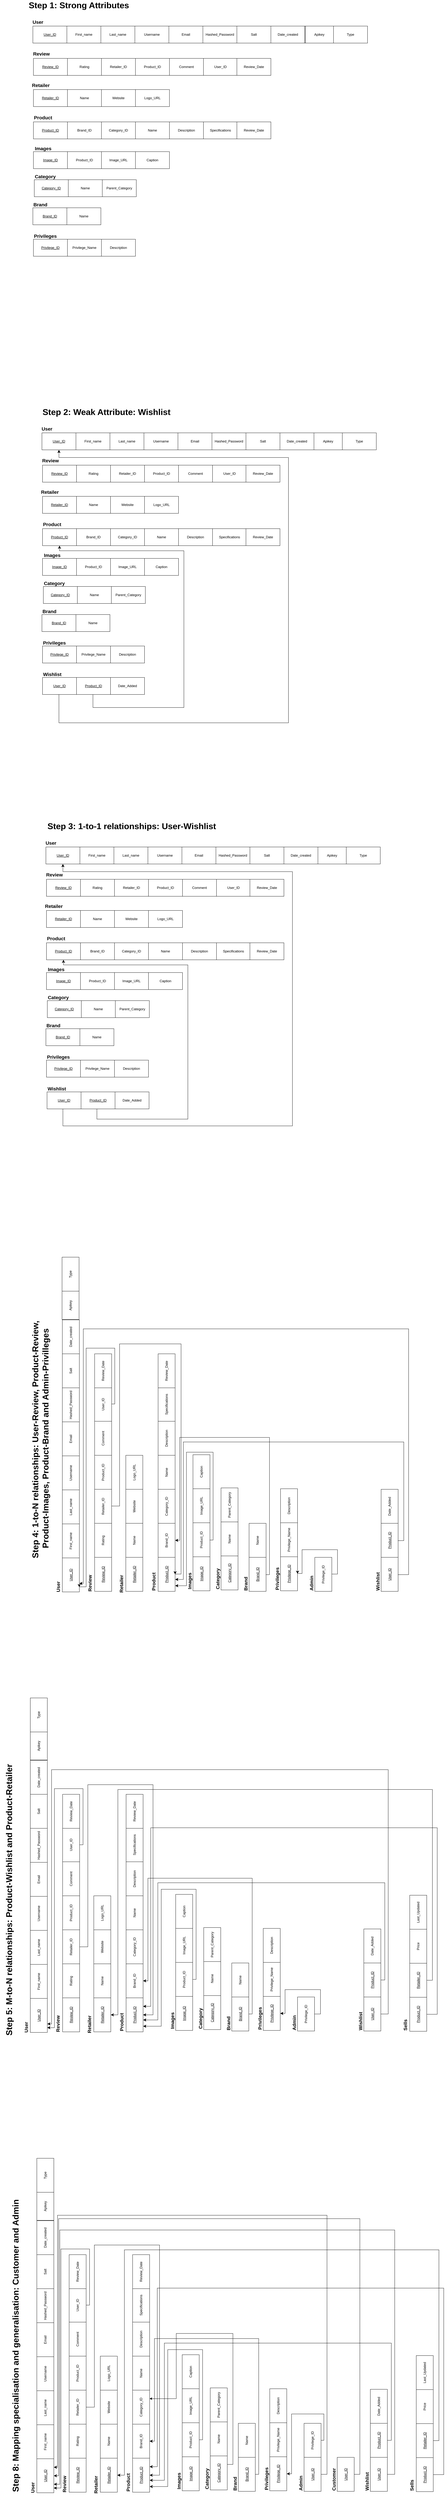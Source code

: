 <mxfile version="27.0.9">
  <diagram name="Page-1" id="7F6oa7Sf9m-oPaY8IiI6">
    <mxGraphModel grid="0" page="0" gridSize="10" guides="1" tooltips="1" connect="1" arrows="1" fold="1" pageScale="1" pageWidth="850" pageHeight="1100" math="0" shadow="0">
      <root>
        <mxCell id="0" />
        <mxCell id="1" parent="0" />
        <mxCell id="ztK6fYnErQ94AF5k2fzQ-48" value="" style="group" connectable="0" vertex="1" parent="1">
          <mxGeometry x="12" y="-155" width="841" height="86" as="geometry" />
        </mxCell>
        <mxCell id="ztK6fYnErQ94AF5k2fzQ-8" value="&lt;u&gt;Review_ID&lt;/u&gt;" style="rounded=0;whiteSpace=wrap;html=1;" vertex="1" parent="ztK6fYnErQ94AF5k2fzQ-48">
          <mxGeometry x="3" y="26" width="120" height="60" as="geometry" />
        </mxCell>
        <mxCell id="ztK6fYnErQ94AF5k2fzQ-9" value="Rating" style="rounded=0;whiteSpace=wrap;html=1;" vertex="1" parent="ztK6fYnErQ94AF5k2fzQ-48">
          <mxGeometry x="123" y="26" width="120" height="60" as="geometry" />
        </mxCell>
        <mxCell id="ztK6fYnErQ94AF5k2fzQ-10" value="Retailer_ID" style="rounded=0;whiteSpace=wrap;html=1;" vertex="1" parent="ztK6fYnErQ94AF5k2fzQ-48">
          <mxGeometry x="243" y="26" width="120" height="60" as="geometry" />
        </mxCell>
        <mxCell id="ztK6fYnErQ94AF5k2fzQ-11" value="Product_ID" style="rounded=0;whiteSpace=wrap;html=1;" vertex="1" parent="ztK6fYnErQ94AF5k2fzQ-48">
          <mxGeometry x="363" y="26" width="120" height="60" as="geometry" />
        </mxCell>
        <mxCell id="ztK6fYnErQ94AF5k2fzQ-12" value="Comment" style="rounded=0;whiteSpace=wrap;html=1;" vertex="1" parent="ztK6fYnErQ94AF5k2fzQ-48">
          <mxGeometry x="483" y="26" width="120" height="60" as="geometry" />
        </mxCell>
        <mxCell id="ztK6fYnErQ94AF5k2fzQ-13" value="User_ID" style="rounded=0;whiteSpace=wrap;html=1;" vertex="1" parent="ztK6fYnErQ94AF5k2fzQ-48">
          <mxGeometry x="603" y="26" width="120" height="60" as="geometry" />
        </mxCell>
        <mxCell id="ztK6fYnErQ94AF5k2fzQ-14" value="Review_Date" style="rounded=0;whiteSpace=wrap;html=1;" vertex="1" parent="ztK6fYnErQ94AF5k2fzQ-48">
          <mxGeometry x="721" y="26" width="120" height="60" as="geometry" />
        </mxCell>
        <mxCell id="ztK6fYnErQ94AF5k2fzQ-41" value="&lt;span style=&quot;font-size: 17px;&quot;&gt;&lt;b&gt;Review&lt;/b&gt;&lt;/span&gt;" style="text;html=1;align=left;verticalAlign=middle;whiteSpace=wrap;rounded=0;" vertex="1" parent="ztK6fYnErQ94AF5k2fzQ-48">
          <mxGeometry width="110" height="21" as="geometry" />
        </mxCell>
        <mxCell id="ztK6fYnErQ94AF5k2fzQ-49" value="" style="group" connectable="0" vertex="1" parent="1">
          <mxGeometry x="15" y="-44" width="480" height="85" as="geometry" />
        </mxCell>
        <mxCell id="ztK6fYnErQ94AF5k2fzQ-16" value="&lt;u&gt;Retailer_ID&lt;/u&gt;" style="rounded=0;whiteSpace=wrap;html=1;" vertex="1" parent="ztK6fYnErQ94AF5k2fzQ-49">
          <mxGeometry y="25" width="120" height="60" as="geometry" />
        </mxCell>
        <mxCell id="ztK6fYnErQ94AF5k2fzQ-17" value="Name" style="rounded=0;whiteSpace=wrap;html=1;" vertex="1" parent="ztK6fYnErQ94AF5k2fzQ-49">
          <mxGeometry x="120" y="25" width="120" height="60" as="geometry" />
        </mxCell>
        <mxCell id="ztK6fYnErQ94AF5k2fzQ-18" value="Website" style="rounded=0;whiteSpace=wrap;html=1;" vertex="1" parent="ztK6fYnErQ94AF5k2fzQ-49">
          <mxGeometry x="240" y="25" width="120" height="60" as="geometry" />
        </mxCell>
        <mxCell id="ztK6fYnErQ94AF5k2fzQ-19" value="Logo_URL" style="rounded=0;whiteSpace=wrap;html=1;" vertex="1" parent="ztK6fYnErQ94AF5k2fzQ-49">
          <mxGeometry x="360" y="25" width="120" height="60" as="geometry" />
        </mxCell>
        <mxCell id="ztK6fYnErQ94AF5k2fzQ-42" value="&lt;span style=&quot;font-size: 17px;&quot;&gt;&lt;b&gt;Retailer&lt;/b&gt;&lt;/span&gt;" style="text;html=1;align=left;verticalAlign=middle;whiteSpace=wrap;rounded=0;" vertex="1" parent="ztK6fYnErQ94AF5k2fzQ-49">
          <mxGeometry x="-7" width="110" height="21" as="geometry" />
        </mxCell>
        <mxCell id="ztK6fYnErQ94AF5k2fzQ-50" value="" style="group" connectable="0" vertex="1" parent="1">
          <mxGeometry x="15" y="70" width="838" height="85" as="geometry" />
        </mxCell>
        <mxCell id="ztK6fYnErQ94AF5k2fzQ-22" value="&lt;u&gt;Product_ID&lt;/u&gt;" style="rounded=0;whiteSpace=wrap;html=1;" vertex="1" parent="ztK6fYnErQ94AF5k2fzQ-50">
          <mxGeometry y="25" width="120" height="60" as="geometry" />
        </mxCell>
        <mxCell id="ztK6fYnErQ94AF5k2fzQ-23" value="Brand_ID" style="rounded=0;whiteSpace=wrap;html=1;" vertex="1" parent="ztK6fYnErQ94AF5k2fzQ-50">
          <mxGeometry x="120" y="25" width="120" height="60" as="geometry" />
        </mxCell>
        <mxCell id="ztK6fYnErQ94AF5k2fzQ-24" value="Category_ID" style="rounded=0;whiteSpace=wrap;html=1;" vertex="1" parent="ztK6fYnErQ94AF5k2fzQ-50">
          <mxGeometry x="240" y="25" width="120" height="60" as="geometry" />
        </mxCell>
        <mxCell id="ztK6fYnErQ94AF5k2fzQ-25" value="Name" style="rounded=0;whiteSpace=wrap;html=1;" vertex="1" parent="ztK6fYnErQ94AF5k2fzQ-50">
          <mxGeometry x="360" y="25" width="120" height="60" as="geometry" />
        </mxCell>
        <mxCell id="ztK6fYnErQ94AF5k2fzQ-26" value="Description" style="rounded=0;whiteSpace=wrap;html=1;" vertex="1" parent="ztK6fYnErQ94AF5k2fzQ-50">
          <mxGeometry x="480" y="25" width="120" height="60" as="geometry" />
        </mxCell>
        <mxCell id="ztK6fYnErQ94AF5k2fzQ-27" value="Specifications" style="rounded=0;whiteSpace=wrap;html=1;" vertex="1" parent="ztK6fYnErQ94AF5k2fzQ-50">
          <mxGeometry x="600" y="25" width="120" height="60" as="geometry" />
        </mxCell>
        <mxCell id="ztK6fYnErQ94AF5k2fzQ-28" value="Review_Date" style="rounded=0;whiteSpace=wrap;html=1;" vertex="1" parent="ztK6fYnErQ94AF5k2fzQ-50">
          <mxGeometry x="718" y="25" width="120" height="60" as="geometry" />
        </mxCell>
        <mxCell id="ztK6fYnErQ94AF5k2fzQ-43" value="&lt;span style=&quot;font-size: 17px;&quot;&gt;&lt;b&gt;Product&lt;/b&gt;&lt;/span&gt;" style="text;html=1;align=left;verticalAlign=middle;whiteSpace=wrap;rounded=0;" vertex="1" parent="ztK6fYnErQ94AF5k2fzQ-50">
          <mxGeometry width="110" height="21" as="geometry" />
        </mxCell>
        <mxCell id="ztK6fYnErQ94AF5k2fzQ-51" value="" style="group" connectable="0" vertex="1" parent="1">
          <mxGeometry x="15" y="179" width="480" height="81" as="geometry" />
        </mxCell>
        <mxCell id="ztK6fYnErQ94AF5k2fzQ-30" value="&lt;u&gt;Image_ID&lt;/u&gt;" style="rounded=0;whiteSpace=wrap;html=1;" vertex="1" parent="ztK6fYnErQ94AF5k2fzQ-51">
          <mxGeometry y="21" width="120" height="60" as="geometry" />
        </mxCell>
        <mxCell id="ztK6fYnErQ94AF5k2fzQ-31" value="Product_ID" style="rounded=0;whiteSpace=wrap;html=1;" vertex="1" parent="ztK6fYnErQ94AF5k2fzQ-51">
          <mxGeometry x="120" y="21" width="120" height="60" as="geometry" />
        </mxCell>
        <mxCell id="ztK6fYnErQ94AF5k2fzQ-32" value="Image_URL" style="rounded=0;whiteSpace=wrap;html=1;" vertex="1" parent="ztK6fYnErQ94AF5k2fzQ-51">
          <mxGeometry x="240" y="21" width="120" height="60" as="geometry" />
        </mxCell>
        <mxCell id="ztK6fYnErQ94AF5k2fzQ-33" value="Caption" style="rounded=0;whiteSpace=wrap;html=1;" vertex="1" parent="ztK6fYnErQ94AF5k2fzQ-51">
          <mxGeometry x="360" y="21" width="120" height="60" as="geometry" />
        </mxCell>
        <mxCell id="ztK6fYnErQ94AF5k2fzQ-44" value="&lt;span style=&quot;font-size: 17px;&quot;&gt;&lt;b&gt;Images&lt;/b&gt;&lt;/span&gt;" style="text;html=1;align=left;verticalAlign=middle;whiteSpace=wrap;rounded=0;" vertex="1" parent="ztK6fYnErQ94AF5k2fzQ-51">
          <mxGeometry x="3" width="110" height="21" as="geometry" />
        </mxCell>
        <mxCell id="ztK6fYnErQ94AF5k2fzQ-52" value="" style="group" connectable="0" vertex="1" parent="1">
          <mxGeometry x="18" y="278" width="360" height="81" as="geometry" />
        </mxCell>
        <mxCell id="ztK6fYnErQ94AF5k2fzQ-34" value="&lt;u&gt;Category_ID&lt;/u&gt;" style="rounded=0;whiteSpace=wrap;html=1;" vertex="1" parent="ztK6fYnErQ94AF5k2fzQ-52">
          <mxGeometry y="21" width="120" height="60" as="geometry" />
        </mxCell>
        <mxCell id="ztK6fYnErQ94AF5k2fzQ-35" value="Name" style="rounded=0;whiteSpace=wrap;html=1;" vertex="1" parent="ztK6fYnErQ94AF5k2fzQ-52">
          <mxGeometry x="120" y="21" width="120" height="60" as="geometry" />
        </mxCell>
        <mxCell id="ztK6fYnErQ94AF5k2fzQ-36" value="Parent_Category" style="rounded=0;whiteSpace=wrap;html=1;" vertex="1" parent="ztK6fYnErQ94AF5k2fzQ-52">
          <mxGeometry x="240" y="21" width="120" height="60" as="geometry" />
        </mxCell>
        <mxCell id="ztK6fYnErQ94AF5k2fzQ-45" value="&lt;b&gt;&lt;font style=&quot;font-size: 17px;&quot;&gt;Category&lt;/font&gt;&lt;/b&gt;" style="text;html=1;align=left;verticalAlign=middle;whiteSpace=wrap;rounded=0;" vertex="1" parent="ztK6fYnErQ94AF5k2fzQ-52">
          <mxGeometry width="110" height="21" as="geometry" />
        </mxCell>
        <mxCell id="ztK6fYnErQ94AF5k2fzQ-53" value="" style="group" connectable="0" vertex="1" parent="1">
          <mxGeometry x="13" y="377" width="360" height="81" as="geometry" />
        </mxCell>
        <mxCell id="ztK6fYnErQ94AF5k2fzQ-54" value="&lt;u&gt;Brand_ID&lt;/u&gt;" style="rounded=0;whiteSpace=wrap;html=1;" vertex="1" parent="ztK6fYnErQ94AF5k2fzQ-53">
          <mxGeometry y="21" width="120" height="60" as="geometry" />
        </mxCell>
        <mxCell id="ztK6fYnErQ94AF5k2fzQ-55" value="Name" style="rounded=0;whiteSpace=wrap;html=1;" vertex="1" parent="ztK6fYnErQ94AF5k2fzQ-53">
          <mxGeometry x="120" y="21" width="120" height="60" as="geometry" />
        </mxCell>
        <mxCell id="ztK6fYnErQ94AF5k2fzQ-57" value="&lt;b&gt;&lt;font style=&quot;font-size: 17px;&quot;&gt;Brand&lt;/font&gt;&lt;/b&gt;" style="text;html=1;align=left;verticalAlign=middle;whiteSpace=wrap;rounded=0;" vertex="1" parent="ztK6fYnErQ94AF5k2fzQ-53">
          <mxGeometry width="110" height="21" as="geometry" />
        </mxCell>
        <mxCell id="ztK6fYnErQ94AF5k2fzQ-69" value="" style="group" connectable="0" vertex="1" parent="1">
          <mxGeometry x="10" y="-267" width="963" height="84" as="geometry" />
        </mxCell>
        <mxCell id="ztK6fYnErQ94AF5k2fzQ-68" value="Date_created" style="rounded=0;whiteSpace=wrap;html=1;" vertex="1" parent="ztK6fYnErQ94AF5k2fzQ-69">
          <mxGeometry x="843" y="24" width="120" height="60" as="geometry" />
        </mxCell>
        <mxCell id="ztK6fYnErQ94AF5k2fzQ-65" value="Hashed_Password" style="rounded=0;whiteSpace=wrap;html=1;" vertex="1" parent="ztK6fYnErQ94AF5k2fzQ-69">
          <mxGeometry x="603" y="24" width="120" height="60" as="geometry" />
        </mxCell>
        <mxCell id="ztK6fYnErQ94AF5k2fzQ-66" value="Salt" style="rounded=0;whiteSpace=wrap;html=1;" vertex="1" parent="ztK6fYnErQ94AF5k2fzQ-69">
          <mxGeometry x="723" y="24" width="120" height="60" as="geometry" />
        </mxCell>
        <mxCell id="ztK6fYnErQ94AF5k2fzQ-2" value="First_name" style="rounded=0;whiteSpace=wrap;html=1;" vertex="1" parent="ztK6fYnErQ94AF5k2fzQ-69">
          <mxGeometry x="123" y="24" width="120" height="60" as="geometry" />
        </mxCell>
        <mxCell id="ztK6fYnErQ94AF5k2fzQ-3" value="Last_name" style="rounded=0;whiteSpace=wrap;html=1;" vertex="1" parent="ztK6fYnErQ94AF5k2fzQ-69">
          <mxGeometry x="243" y="24" width="120" height="60" as="geometry" />
        </mxCell>
        <mxCell id="ztK6fYnErQ94AF5k2fzQ-4" value="Username" style="rounded=0;whiteSpace=wrap;html=1;" vertex="1" parent="ztK6fYnErQ94AF5k2fzQ-69">
          <mxGeometry x="363" y="24" width="120" height="60" as="geometry" />
        </mxCell>
        <mxCell id="ztK6fYnErQ94AF5k2fzQ-5" value="&lt;u&gt;User_ID&lt;/u&gt;" style="rounded=0;whiteSpace=wrap;html=1;" vertex="1" parent="ztK6fYnErQ94AF5k2fzQ-69">
          <mxGeometry x="3" y="24" width="120" height="60" as="geometry" />
        </mxCell>
        <mxCell id="ztK6fYnErQ94AF5k2fzQ-6" value="Email" style="rounded=0;whiteSpace=wrap;html=1;" vertex="1" parent="ztK6fYnErQ94AF5k2fzQ-69">
          <mxGeometry x="483" y="24" width="120" height="60" as="geometry" />
        </mxCell>
        <mxCell id="ztK6fYnErQ94AF5k2fzQ-39" value="&lt;b&gt;&lt;font style=&quot;font-size: 17px;&quot;&gt;User&lt;/font&gt;&lt;/b&gt;" style="text;html=1;align=left;verticalAlign=middle;whiteSpace=wrap;rounded=0;" vertex="1" parent="ztK6fYnErQ94AF5k2fzQ-69">
          <mxGeometry width="110" height="21" as="geometry" />
        </mxCell>
        <mxCell id="ztK6fYnErQ94AF5k2fzQ-70" value="" style="group" connectable="0" vertex="1" parent="1">
          <mxGeometry x="15" y="488" width="360" height="81" as="geometry" />
        </mxCell>
        <mxCell id="ztK6fYnErQ94AF5k2fzQ-71" value="&lt;u&gt;Privilege_ID&lt;/u&gt;" style="rounded=0;whiteSpace=wrap;html=1;" vertex="1" parent="ztK6fYnErQ94AF5k2fzQ-70">
          <mxGeometry y="21" width="120" height="60" as="geometry" />
        </mxCell>
        <mxCell id="ztK6fYnErQ94AF5k2fzQ-72" value="Privilege_Name" style="rounded=0;whiteSpace=wrap;html=1;" vertex="1" parent="ztK6fYnErQ94AF5k2fzQ-70">
          <mxGeometry x="120" y="21" width="120" height="60" as="geometry" />
        </mxCell>
        <mxCell id="ztK6fYnErQ94AF5k2fzQ-73" value="Description" style="rounded=0;whiteSpace=wrap;html=1;" vertex="1" parent="ztK6fYnErQ94AF5k2fzQ-70">
          <mxGeometry x="240" y="21" width="120" height="60" as="geometry" />
        </mxCell>
        <mxCell id="ztK6fYnErQ94AF5k2fzQ-74" value="&lt;span style=&quot;font-size: 17px;&quot;&gt;&lt;b&gt;Privileges&lt;/b&gt;&lt;/span&gt;" style="text;html=1;align=left;verticalAlign=middle;whiteSpace=wrap;rounded=0;" vertex="1" parent="ztK6fYnErQ94AF5k2fzQ-70">
          <mxGeometry width="110" height="21" as="geometry" />
        </mxCell>
        <mxCell id="ztK6fYnErQ94AF5k2fzQ-85" value="&lt;b&gt;&lt;font style=&quot;font-size: 30px;&quot;&gt;Step 1: Strong Attributes&lt;/font&gt;&lt;/b&gt;" style="text;html=1;align=center;verticalAlign=middle;whiteSpace=wrap;rounded=0;" vertex="1" parent="1">
          <mxGeometry x="-14" y="-332" width="379" height="30" as="geometry" />
        </mxCell>
        <mxCell id="ztK6fYnErQ94AF5k2fzQ-86" value="" style="group" connectable="0" vertex="1" parent="1">
          <mxGeometry x="44" y="1280" width="841" height="86" as="geometry" />
        </mxCell>
        <mxCell id="ztK6fYnErQ94AF5k2fzQ-87" value="&lt;u&gt;Review_ID&lt;/u&gt;" style="rounded=0;whiteSpace=wrap;html=1;" vertex="1" parent="ztK6fYnErQ94AF5k2fzQ-86">
          <mxGeometry x="3" y="26" width="120" height="60" as="geometry" />
        </mxCell>
        <mxCell id="ztK6fYnErQ94AF5k2fzQ-88" value="Rating" style="rounded=0;whiteSpace=wrap;html=1;" vertex="1" parent="ztK6fYnErQ94AF5k2fzQ-86">
          <mxGeometry x="123" y="26" width="120" height="60" as="geometry" />
        </mxCell>
        <mxCell id="ztK6fYnErQ94AF5k2fzQ-89" value="Retailer_ID" style="rounded=0;whiteSpace=wrap;html=1;" vertex="1" parent="ztK6fYnErQ94AF5k2fzQ-86">
          <mxGeometry x="243" y="26" width="120" height="60" as="geometry" />
        </mxCell>
        <mxCell id="ztK6fYnErQ94AF5k2fzQ-90" value="Product_ID" style="rounded=0;whiteSpace=wrap;html=1;" vertex="1" parent="ztK6fYnErQ94AF5k2fzQ-86">
          <mxGeometry x="363" y="26" width="120" height="60" as="geometry" />
        </mxCell>
        <mxCell id="ztK6fYnErQ94AF5k2fzQ-91" value="Comment" style="rounded=0;whiteSpace=wrap;html=1;" vertex="1" parent="ztK6fYnErQ94AF5k2fzQ-86">
          <mxGeometry x="483" y="26" width="120" height="60" as="geometry" />
        </mxCell>
        <mxCell id="ztK6fYnErQ94AF5k2fzQ-92" value="User_ID" style="rounded=0;whiteSpace=wrap;html=1;" vertex="1" parent="ztK6fYnErQ94AF5k2fzQ-86">
          <mxGeometry x="603" y="26" width="120" height="60" as="geometry" />
        </mxCell>
        <mxCell id="ztK6fYnErQ94AF5k2fzQ-93" value="Review_Date" style="rounded=0;whiteSpace=wrap;html=1;" vertex="1" parent="ztK6fYnErQ94AF5k2fzQ-86">
          <mxGeometry x="721" y="26" width="120" height="60" as="geometry" />
        </mxCell>
        <mxCell id="ztK6fYnErQ94AF5k2fzQ-94" value="&lt;span style=&quot;font-size: 17px;&quot;&gt;&lt;b&gt;Review&lt;/b&gt;&lt;/span&gt;" style="text;html=1;align=left;verticalAlign=middle;whiteSpace=wrap;rounded=0;" vertex="1" parent="ztK6fYnErQ94AF5k2fzQ-86">
          <mxGeometry width="110" height="21" as="geometry" />
        </mxCell>
        <mxCell id="ztK6fYnErQ94AF5k2fzQ-95" value="" style="group" connectable="0" vertex="1" parent="1">
          <mxGeometry x="47" y="1391" width="480" height="85" as="geometry" />
        </mxCell>
        <mxCell id="ztK6fYnErQ94AF5k2fzQ-96" value="&lt;u&gt;Retailer_ID&lt;/u&gt;" style="rounded=0;whiteSpace=wrap;html=1;" vertex="1" parent="ztK6fYnErQ94AF5k2fzQ-95">
          <mxGeometry y="25" width="120" height="60" as="geometry" />
        </mxCell>
        <mxCell id="ztK6fYnErQ94AF5k2fzQ-97" value="Name" style="rounded=0;whiteSpace=wrap;html=1;" vertex="1" parent="ztK6fYnErQ94AF5k2fzQ-95">
          <mxGeometry x="120" y="25" width="120" height="60" as="geometry" />
        </mxCell>
        <mxCell id="ztK6fYnErQ94AF5k2fzQ-98" value="Website" style="rounded=0;whiteSpace=wrap;html=1;" vertex="1" parent="ztK6fYnErQ94AF5k2fzQ-95">
          <mxGeometry x="240" y="25" width="120" height="60" as="geometry" />
        </mxCell>
        <mxCell id="ztK6fYnErQ94AF5k2fzQ-99" value="Logo_URL" style="rounded=0;whiteSpace=wrap;html=1;" vertex="1" parent="ztK6fYnErQ94AF5k2fzQ-95">
          <mxGeometry x="360" y="25" width="120" height="60" as="geometry" />
        </mxCell>
        <mxCell id="ztK6fYnErQ94AF5k2fzQ-100" value="&lt;span style=&quot;font-size: 17px;&quot;&gt;&lt;b&gt;Retailer&lt;/b&gt;&lt;/span&gt;" style="text;html=1;align=left;verticalAlign=middle;whiteSpace=wrap;rounded=0;" vertex="1" parent="ztK6fYnErQ94AF5k2fzQ-95">
          <mxGeometry x="-7" width="110" height="21" as="geometry" />
        </mxCell>
        <mxCell id="ztK6fYnErQ94AF5k2fzQ-101" value="" style="group" connectable="0" vertex="1" parent="1">
          <mxGeometry x="47" y="1505" width="838" height="85" as="geometry" />
        </mxCell>
        <mxCell id="ztK6fYnErQ94AF5k2fzQ-102" value="&lt;u&gt;Product_ID&lt;/u&gt;" style="rounded=0;whiteSpace=wrap;html=1;" vertex="1" parent="ztK6fYnErQ94AF5k2fzQ-101">
          <mxGeometry y="25" width="120" height="60" as="geometry" />
        </mxCell>
        <mxCell id="ztK6fYnErQ94AF5k2fzQ-103" value="Brand_ID" style="rounded=0;whiteSpace=wrap;html=1;" vertex="1" parent="ztK6fYnErQ94AF5k2fzQ-101">
          <mxGeometry x="120" y="25" width="120" height="60" as="geometry" />
        </mxCell>
        <mxCell id="ztK6fYnErQ94AF5k2fzQ-104" value="Category_ID" style="rounded=0;whiteSpace=wrap;html=1;" vertex="1" parent="ztK6fYnErQ94AF5k2fzQ-101">
          <mxGeometry x="240" y="25" width="120" height="60" as="geometry" />
        </mxCell>
        <mxCell id="ztK6fYnErQ94AF5k2fzQ-105" value="Name" style="rounded=0;whiteSpace=wrap;html=1;" vertex="1" parent="ztK6fYnErQ94AF5k2fzQ-101">
          <mxGeometry x="360" y="25" width="120" height="60" as="geometry" />
        </mxCell>
        <mxCell id="ztK6fYnErQ94AF5k2fzQ-106" value="Description" style="rounded=0;whiteSpace=wrap;html=1;" vertex="1" parent="ztK6fYnErQ94AF5k2fzQ-101">
          <mxGeometry x="480" y="25" width="120" height="60" as="geometry" />
        </mxCell>
        <mxCell id="ztK6fYnErQ94AF5k2fzQ-107" value="Specifications" style="rounded=0;whiteSpace=wrap;html=1;" vertex="1" parent="ztK6fYnErQ94AF5k2fzQ-101">
          <mxGeometry x="600" y="25" width="120" height="60" as="geometry" />
        </mxCell>
        <mxCell id="ztK6fYnErQ94AF5k2fzQ-108" value="Review_Date" style="rounded=0;whiteSpace=wrap;html=1;" vertex="1" parent="ztK6fYnErQ94AF5k2fzQ-101">
          <mxGeometry x="718" y="25" width="120" height="60" as="geometry" />
        </mxCell>
        <mxCell id="ztK6fYnErQ94AF5k2fzQ-109" value="&lt;span style=&quot;font-size: 17px;&quot;&gt;&lt;b&gt;Product&lt;/b&gt;&lt;/span&gt;" style="text;html=1;align=left;verticalAlign=middle;whiteSpace=wrap;rounded=0;" vertex="1" parent="ztK6fYnErQ94AF5k2fzQ-101">
          <mxGeometry width="110" height="21" as="geometry" />
        </mxCell>
        <mxCell id="ztK6fYnErQ94AF5k2fzQ-110" value="" style="group" connectable="0" vertex="1" parent="1">
          <mxGeometry x="47" y="1614" width="480" height="81" as="geometry" />
        </mxCell>
        <mxCell id="ztK6fYnErQ94AF5k2fzQ-111" value="&lt;u&gt;Image_ID&lt;/u&gt;" style="rounded=0;whiteSpace=wrap;html=1;" vertex="1" parent="ztK6fYnErQ94AF5k2fzQ-110">
          <mxGeometry y="21" width="120" height="60" as="geometry" />
        </mxCell>
        <mxCell id="ztK6fYnErQ94AF5k2fzQ-112" value="Product_ID" style="rounded=0;whiteSpace=wrap;html=1;" vertex="1" parent="ztK6fYnErQ94AF5k2fzQ-110">
          <mxGeometry x="120" y="21" width="120" height="60" as="geometry" />
        </mxCell>
        <mxCell id="ztK6fYnErQ94AF5k2fzQ-113" value="Image_URL" style="rounded=0;whiteSpace=wrap;html=1;" vertex="1" parent="ztK6fYnErQ94AF5k2fzQ-110">
          <mxGeometry x="240" y="21" width="120" height="60" as="geometry" />
        </mxCell>
        <mxCell id="ztK6fYnErQ94AF5k2fzQ-114" value="Caption" style="rounded=0;whiteSpace=wrap;html=1;" vertex="1" parent="ztK6fYnErQ94AF5k2fzQ-110">
          <mxGeometry x="360" y="21" width="120" height="60" as="geometry" />
        </mxCell>
        <mxCell id="ztK6fYnErQ94AF5k2fzQ-115" value="&lt;span style=&quot;font-size: 17px;&quot;&gt;&lt;b&gt;Images&lt;/b&gt;&lt;/span&gt;" style="text;html=1;align=left;verticalAlign=middle;whiteSpace=wrap;rounded=0;" vertex="1" parent="ztK6fYnErQ94AF5k2fzQ-110">
          <mxGeometry x="3" width="110" height="21" as="geometry" />
        </mxCell>
        <mxCell id="ztK6fYnErQ94AF5k2fzQ-116" value="" style="group" connectable="0" vertex="1" parent="1">
          <mxGeometry x="50" y="1713" width="360" height="81" as="geometry" />
        </mxCell>
        <mxCell id="ztK6fYnErQ94AF5k2fzQ-117" value="&lt;u&gt;Category_ID&lt;/u&gt;" style="rounded=0;whiteSpace=wrap;html=1;" vertex="1" parent="ztK6fYnErQ94AF5k2fzQ-116">
          <mxGeometry y="21" width="120" height="60" as="geometry" />
        </mxCell>
        <mxCell id="ztK6fYnErQ94AF5k2fzQ-118" value="Name" style="rounded=0;whiteSpace=wrap;html=1;" vertex="1" parent="ztK6fYnErQ94AF5k2fzQ-116">
          <mxGeometry x="120" y="21" width="120" height="60" as="geometry" />
        </mxCell>
        <mxCell id="ztK6fYnErQ94AF5k2fzQ-119" value="Parent_Category" style="rounded=0;whiteSpace=wrap;html=1;" vertex="1" parent="ztK6fYnErQ94AF5k2fzQ-116">
          <mxGeometry x="240" y="21" width="120" height="60" as="geometry" />
        </mxCell>
        <mxCell id="ztK6fYnErQ94AF5k2fzQ-120" value="&lt;b&gt;&lt;font style=&quot;font-size: 17px;&quot;&gt;Category&lt;/font&gt;&lt;/b&gt;" style="text;html=1;align=left;verticalAlign=middle;whiteSpace=wrap;rounded=0;" vertex="1" parent="ztK6fYnErQ94AF5k2fzQ-116">
          <mxGeometry width="110" height="21" as="geometry" />
        </mxCell>
        <mxCell id="ztK6fYnErQ94AF5k2fzQ-121" value="" style="group" connectable="0" vertex="1" parent="1">
          <mxGeometry x="45" y="1812" width="360" height="81" as="geometry" />
        </mxCell>
        <mxCell id="ztK6fYnErQ94AF5k2fzQ-122" value="&lt;u&gt;Brand_ID&lt;/u&gt;" style="rounded=0;whiteSpace=wrap;html=1;" vertex="1" parent="ztK6fYnErQ94AF5k2fzQ-121">
          <mxGeometry y="21" width="120" height="60" as="geometry" />
        </mxCell>
        <mxCell id="ztK6fYnErQ94AF5k2fzQ-123" value="Name" style="rounded=0;whiteSpace=wrap;html=1;" vertex="1" parent="ztK6fYnErQ94AF5k2fzQ-121">
          <mxGeometry x="120" y="21" width="120" height="60" as="geometry" />
        </mxCell>
        <mxCell id="ztK6fYnErQ94AF5k2fzQ-124" value="&lt;b&gt;&lt;font style=&quot;font-size: 17px;&quot;&gt;Brand&lt;/font&gt;&lt;/b&gt;" style="text;html=1;align=left;verticalAlign=middle;whiteSpace=wrap;rounded=0;" vertex="1" parent="ztK6fYnErQ94AF5k2fzQ-121">
          <mxGeometry width="110" height="21" as="geometry" />
        </mxCell>
        <mxCell id="ztK6fYnErQ94AF5k2fzQ-125" value="" style="group" connectable="0" vertex="1" parent="1">
          <mxGeometry x="42" y="1168" width="963" height="84" as="geometry" />
        </mxCell>
        <mxCell id="ztK6fYnErQ94AF5k2fzQ-126" value="Date_created" style="rounded=0;whiteSpace=wrap;html=1;" vertex="1" parent="ztK6fYnErQ94AF5k2fzQ-125">
          <mxGeometry x="843" y="24" width="120" height="60" as="geometry" />
        </mxCell>
        <mxCell id="ztK6fYnErQ94AF5k2fzQ-127" value="Hashed_Password" style="rounded=0;whiteSpace=wrap;html=1;" vertex="1" parent="ztK6fYnErQ94AF5k2fzQ-125">
          <mxGeometry x="603" y="24" width="120" height="60" as="geometry" />
        </mxCell>
        <mxCell id="ztK6fYnErQ94AF5k2fzQ-128" value="Salt" style="rounded=0;whiteSpace=wrap;html=1;" vertex="1" parent="ztK6fYnErQ94AF5k2fzQ-125">
          <mxGeometry x="723" y="24" width="120" height="60" as="geometry" />
        </mxCell>
        <mxCell id="ztK6fYnErQ94AF5k2fzQ-129" value="First_name" style="rounded=0;whiteSpace=wrap;html=1;" vertex="1" parent="ztK6fYnErQ94AF5k2fzQ-125">
          <mxGeometry x="123" y="24" width="120" height="60" as="geometry" />
        </mxCell>
        <mxCell id="ztK6fYnErQ94AF5k2fzQ-130" value="Last_name" style="rounded=0;whiteSpace=wrap;html=1;" vertex="1" parent="ztK6fYnErQ94AF5k2fzQ-125">
          <mxGeometry x="243" y="24" width="120" height="60" as="geometry" />
        </mxCell>
        <mxCell id="ztK6fYnErQ94AF5k2fzQ-131" value="Username" style="rounded=0;whiteSpace=wrap;html=1;" vertex="1" parent="ztK6fYnErQ94AF5k2fzQ-125">
          <mxGeometry x="363" y="24" width="120" height="60" as="geometry" />
        </mxCell>
        <mxCell id="ztK6fYnErQ94AF5k2fzQ-132" value="&lt;u&gt;User_ID&lt;/u&gt;" style="rounded=0;whiteSpace=wrap;html=1;" vertex="1" parent="ztK6fYnErQ94AF5k2fzQ-125">
          <mxGeometry x="3" y="24" width="120" height="60" as="geometry" />
        </mxCell>
        <mxCell id="ztK6fYnErQ94AF5k2fzQ-133" value="Email" style="rounded=0;whiteSpace=wrap;html=1;" vertex="1" parent="ztK6fYnErQ94AF5k2fzQ-125">
          <mxGeometry x="483" y="24" width="120" height="60" as="geometry" />
        </mxCell>
        <mxCell id="ztK6fYnErQ94AF5k2fzQ-134" value="&lt;b&gt;&lt;font style=&quot;font-size: 17px;&quot;&gt;User&lt;/font&gt;&lt;/b&gt;" style="text;html=1;align=left;verticalAlign=middle;whiteSpace=wrap;rounded=0;" vertex="1" parent="ztK6fYnErQ94AF5k2fzQ-125">
          <mxGeometry width="110" height="21" as="geometry" />
        </mxCell>
        <mxCell id="ztK6fYnErQ94AF5k2fzQ-135" value="" style="group" connectable="0" vertex="1" parent="1">
          <mxGeometry x="47" y="1923" width="360" height="81" as="geometry" />
        </mxCell>
        <mxCell id="ztK6fYnErQ94AF5k2fzQ-136" value="&lt;u&gt;Privilege_ID&lt;/u&gt;" style="rounded=0;whiteSpace=wrap;html=1;" vertex="1" parent="ztK6fYnErQ94AF5k2fzQ-135">
          <mxGeometry y="21" width="120" height="60" as="geometry" />
        </mxCell>
        <mxCell id="ztK6fYnErQ94AF5k2fzQ-137" value="Privilege_Name" style="rounded=0;whiteSpace=wrap;html=1;" vertex="1" parent="ztK6fYnErQ94AF5k2fzQ-135">
          <mxGeometry x="120" y="21" width="120" height="60" as="geometry" />
        </mxCell>
        <mxCell id="ztK6fYnErQ94AF5k2fzQ-138" value="Description" style="rounded=0;whiteSpace=wrap;html=1;" vertex="1" parent="ztK6fYnErQ94AF5k2fzQ-135">
          <mxGeometry x="240" y="21" width="120" height="60" as="geometry" />
        </mxCell>
        <mxCell id="ztK6fYnErQ94AF5k2fzQ-139" value="&lt;span style=&quot;font-size: 17px;&quot;&gt;&lt;b&gt;Privileges&lt;/b&gt;&lt;/span&gt;" style="text;html=1;align=left;verticalAlign=middle;whiteSpace=wrap;rounded=0;" vertex="1" parent="ztK6fYnErQ94AF5k2fzQ-135">
          <mxGeometry width="110" height="21" as="geometry" />
        </mxCell>
        <mxCell id="ztK6fYnErQ94AF5k2fzQ-146" value="&lt;b&gt;&lt;font style=&quot;font-size: 30px;&quot;&gt;Step 2: Weak Attribute: Wishlist&lt;/font&gt;&lt;/b&gt;" style="text;html=1;align=center;verticalAlign=middle;whiteSpace=wrap;rounded=0;" vertex="1" parent="1">
          <mxGeometry x="18" y="1103" width="510" height="30" as="geometry" />
        </mxCell>
        <mxCell id="ztK6fYnErQ94AF5k2fzQ-147" value="" style="group" connectable="0" vertex="1" parent="1">
          <mxGeometry x="47" y="2034" width="360" height="81" as="geometry" />
        </mxCell>
        <mxCell id="ztK6fYnErQ94AF5k2fzQ-148" value="&lt;u&gt;User_ID&lt;/u&gt;" style="rounded=0;whiteSpace=wrap;html=1;" vertex="1" parent="ztK6fYnErQ94AF5k2fzQ-147">
          <mxGeometry y="21" width="120" height="60" as="geometry" />
        </mxCell>
        <mxCell id="ztK6fYnErQ94AF5k2fzQ-149" value="&lt;u&gt;Product_ID&lt;/u&gt;" style="rounded=0;whiteSpace=wrap;html=1;" vertex="1" parent="ztK6fYnErQ94AF5k2fzQ-147">
          <mxGeometry x="120" y="21" width="120" height="60" as="geometry" />
        </mxCell>
        <mxCell id="ztK6fYnErQ94AF5k2fzQ-150" value="Date_Added" style="rounded=0;whiteSpace=wrap;html=1;" vertex="1" parent="ztK6fYnErQ94AF5k2fzQ-147">
          <mxGeometry x="240" y="21" width="120" height="60" as="geometry" />
        </mxCell>
        <mxCell id="ztK6fYnErQ94AF5k2fzQ-151" value="&lt;span style=&quot;font-size: 17px;&quot;&gt;&lt;b&gt;Wishlist&lt;/b&gt;&lt;/span&gt;" style="text;html=1;align=left;verticalAlign=middle;whiteSpace=wrap;rounded=0;" vertex="1" parent="ztK6fYnErQ94AF5k2fzQ-147">
          <mxGeometry width="110" height="21" as="geometry" />
        </mxCell>
        <mxCell id="ztK6fYnErQ94AF5k2fzQ-152" style="edgeStyle=orthogonalEdgeStyle;rounded=0;orthogonalLoop=1;jettySize=auto;html=1;fontSize=12;startSize=8;endSize=8;exitX=0.5;exitY=1;exitDx=0;exitDy=0;entryX=0.5;entryY=1;entryDx=0;entryDy=0;elbow=vertical;" edge="1" parent="1" source="ztK6fYnErQ94AF5k2fzQ-148" target="ztK6fYnErQ94AF5k2fzQ-132">
          <mxGeometry relative="1" as="geometry">
            <mxPoint x="71.425" y="2615.6" as="targetPoint" />
            <Array as="points">
              <mxPoint x="105" y="2115" />
              <mxPoint x="105" y="2215" />
              <mxPoint x="915" y="2215" />
              <mxPoint x="915" y="1279" />
              <mxPoint x="105" y="1279" />
            </Array>
          </mxGeometry>
        </mxCell>
        <mxCell id="ztK6fYnErQ94AF5k2fzQ-153" style="edgeStyle=orthogonalEdgeStyle;rounded=0;orthogonalLoop=1;jettySize=auto;html=1;fontSize=12;startSize=8;endSize=8;entryX=0.5;entryY=1;entryDx=0;entryDy=0;exitX=0.5;exitY=1;exitDx=0;exitDy=0;" edge="1" parent="1" source="ztK6fYnErQ94AF5k2fzQ-149" target="ztK6fYnErQ94AF5k2fzQ-102">
          <mxGeometry relative="1" as="geometry">
            <mxPoint x="225" y="2413.56" as="targetPoint" />
            <Array as="points">
              <mxPoint x="225" y="2115" />
              <mxPoint x="225" y="2161" />
              <mxPoint x="546" y="2161" />
              <mxPoint x="546" y="1608" />
              <mxPoint x="107" y="1608" />
            </Array>
          </mxGeometry>
        </mxCell>
        <mxCell id="ztK6fYnErQ94AF5k2fzQ-154" value="" style="group" connectable="0" vertex="1" parent="1">
          <mxGeometry x="58" y="2741" width="841" height="86" as="geometry" />
        </mxCell>
        <mxCell id="ztK6fYnErQ94AF5k2fzQ-155" value="&lt;u&gt;Review_ID&lt;/u&gt;" style="rounded=0;whiteSpace=wrap;html=1;" vertex="1" parent="ztK6fYnErQ94AF5k2fzQ-154">
          <mxGeometry x="3" y="26" width="120" height="60" as="geometry" />
        </mxCell>
        <mxCell id="ztK6fYnErQ94AF5k2fzQ-156" value="Rating" style="rounded=0;whiteSpace=wrap;html=1;" vertex="1" parent="ztK6fYnErQ94AF5k2fzQ-154">
          <mxGeometry x="123" y="26" width="120" height="60" as="geometry" />
        </mxCell>
        <mxCell id="ztK6fYnErQ94AF5k2fzQ-157" value="Retailer_ID" style="rounded=0;whiteSpace=wrap;html=1;" vertex="1" parent="ztK6fYnErQ94AF5k2fzQ-154">
          <mxGeometry x="243" y="26" width="120" height="60" as="geometry" />
        </mxCell>
        <mxCell id="ztK6fYnErQ94AF5k2fzQ-158" value="Product_ID" style="rounded=0;whiteSpace=wrap;html=1;" vertex="1" parent="ztK6fYnErQ94AF5k2fzQ-154">
          <mxGeometry x="363" y="26" width="120" height="60" as="geometry" />
        </mxCell>
        <mxCell id="ztK6fYnErQ94AF5k2fzQ-159" value="Comment" style="rounded=0;whiteSpace=wrap;html=1;" vertex="1" parent="ztK6fYnErQ94AF5k2fzQ-154">
          <mxGeometry x="483" y="26" width="120" height="60" as="geometry" />
        </mxCell>
        <mxCell id="ztK6fYnErQ94AF5k2fzQ-160" value="User_ID" style="rounded=0;whiteSpace=wrap;html=1;" vertex="1" parent="ztK6fYnErQ94AF5k2fzQ-154">
          <mxGeometry x="603" y="26" width="120" height="60" as="geometry" />
        </mxCell>
        <mxCell id="ztK6fYnErQ94AF5k2fzQ-161" value="Review_Date" style="rounded=0;whiteSpace=wrap;html=1;" vertex="1" parent="ztK6fYnErQ94AF5k2fzQ-154">
          <mxGeometry x="721" y="26" width="120" height="60" as="geometry" />
        </mxCell>
        <mxCell id="ztK6fYnErQ94AF5k2fzQ-162" value="&lt;span style=&quot;font-size: 17px;&quot;&gt;&lt;b&gt;Review&lt;/b&gt;&lt;/span&gt;" style="text;html=1;align=left;verticalAlign=middle;whiteSpace=wrap;rounded=0;" vertex="1" parent="ztK6fYnErQ94AF5k2fzQ-154">
          <mxGeometry width="110" height="21" as="geometry" />
        </mxCell>
        <mxCell id="ztK6fYnErQ94AF5k2fzQ-163" value="" style="group" connectable="0" vertex="1" parent="1">
          <mxGeometry x="61" y="2852" width="480" height="85" as="geometry" />
        </mxCell>
        <mxCell id="ztK6fYnErQ94AF5k2fzQ-164" value="&lt;u&gt;Retailer_ID&lt;/u&gt;" style="rounded=0;whiteSpace=wrap;html=1;" vertex="1" parent="ztK6fYnErQ94AF5k2fzQ-163">
          <mxGeometry y="25" width="120" height="60" as="geometry" />
        </mxCell>
        <mxCell id="ztK6fYnErQ94AF5k2fzQ-165" value="Name" style="rounded=0;whiteSpace=wrap;html=1;" vertex="1" parent="ztK6fYnErQ94AF5k2fzQ-163">
          <mxGeometry x="120" y="25" width="120" height="60" as="geometry" />
        </mxCell>
        <mxCell id="ztK6fYnErQ94AF5k2fzQ-166" value="Website" style="rounded=0;whiteSpace=wrap;html=1;" vertex="1" parent="ztK6fYnErQ94AF5k2fzQ-163">
          <mxGeometry x="240" y="25" width="120" height="60" as="geometry" />
        </mxCell>
        <mxCell id="ztK6fYnErQ94AF5k2fzQ-167" value="Logo_URL" style="rounded=0;whiteSpace=wrap;html=1;" vertex="1" parent="ztK6fYnErQ94AF5k2fzQ-163">
          <mxGeometry x="360" y="25" width="120" height="60" as="geometry" />
        </mxCell>
        <mxCell id="ztK6fYnErQ94AF5k2fzQ-168" value="&lt;span style=&quot;font-size: 17px;&quot;&gt;&lt;b&gt;Retailer&lt;/b&gt;&lt;/span&gt;" style="text;html=1;align=left;verticalAlign=middle;whiteSpace=wrap;rounded=0;" vertex="1" parent="ztK6fYnErQ94AF5k2fzQ-163">
          <mxGeometry x="-7" width="110" height="21" as="geometry" />
        </mxCell>
        <mxCell id="ztK6fYnErQ94AF5k2fzQ-169" value="" style="group" connectable="0" vertex="1" parent="1">
          <mxGeometry x="61" y="2966" width="838" height="85" as="geometry" />
        </mxCell>
        <mxCell id="ztK6fYnErQ94AF5k2fzQ-170" value="&lt;u&gt;Product_ID&lt;/u&gt;" style="rounded=0;whiteSpace=wrap;html=1;" vertex="1" parent="ztK6fYnErQ94AF5k2fzQ-169">
          <mxGeometry y="25" width="120" height="60" as="geometry" />
        </mxCell>
        <mxCell id="ztK6fYnErQ94AF5k2fzQ-171" value="Brand_ID" style="rounded=0;whiteSpace=wrap;html=1;" vertex="1" parent="ztK6fYnErQ94AF5k2fzQ-169">
          <mxGeometry x="120" y="25" width="120" height="60" as="geometry" />
        </mxCell>
        <mxCell id="ztK6fYnErQ94AF5k2fzQ-172" value="Category_ID" style="rounded=0;whiteSpace=wrap;html=1;" vertex="1" parent="ztK6fYnErQ94AF5k2fzQ-169">
          <mxGeometry x="240" y="25" width="120" height="60" as="geometry" />
        </mxCell>
        <mxCell id="ztK6fYnErQ94AF5k2fzQ-173" value="Name" style="rounded=0;whiteSpace=wrap;html=1;" vertex="1" parent="ztK6fYnErQ94AF5k2fzQ-169">
          <mxGeometry x="360" y="25" width="120" height="60" as="geometry" />
        </mxCell>
        <mxCell id="ztK6fYnErQ94AF5k2fzQ-174" value="Description" style="rounded=0;whiteSpace=wrap;html=1;" vertex="1" parent="ztK6fYnErQ94AF5k2fzQ-169">
          <mxGeometry x="480" y="25" width="120" height="60" as="geometry" />
        </mxCell>
        <mxCell id="ztK6fYnErQ94AF5k2fzQ-175" value="Specifications" style="rounded=0;whiteSpace=wrap;html=1;" vertex="1" parent="ztK6fYnErQ94AF5k2fzQ-169">
          <mxGeometry x="600" y="25" width="120" height="60" as="geometry" />
        </mxCell>
        <mxCell id="ztK6fYnErQ94AF5k2fzQ-176" value="Review_Date" style="rounded=0;whiteSpace=wrap;html=1;" vertex="1" parent="ztK6fYnErQ94AF5k2fzQ-169">
          <mxGeometry x="718" y="25" width="120" height="60" as="geometry" />
        </mxCell>
        <mxCell id="ztK6fYnErQ94AF5k2fzQ-177" value="&lt;span style=&quot;font-size: 17px;&quot;&gt;&lt;b&gt;Product&lt;/b&gt;&lt;/span&gt;" style="text;html=1;align=left;verticalAlign=middle;whiteSpace=wrap;rounded=0;" vertex="1" parent="ztK6fYnErQ94AF5k2fzQ-169">
          <mxGeometry width="110" height="21" as="geometry" />
        </mxCell>
        <mxCell id="ztK6fYnErQ94AF5k2fzQ-178" value="" style="group" connectable="0" vertex="1" parent="1">
          <mxGeometry x="61" y="3075" width="480" height="81" as="geometry" />
        </mxCell>
        <mxCell id="ztK6fYnErQ94AF5k2fzQ-179" value="&lt;u&gt;Image_ID&lt;/u&gt;" style="rounded=0;whiteSpace=wrap;html=1;" vertex="1" parent="ztK6fYnErQ94AF5k2fzQ-178">
          <mxGeometry y="21" width="120" height="60" as="geometry" />
        </mxCell>
        <mxCell id="ztK6fYnErQ94AF5k2fzQ-180" value="Product_ID" style="rounded=0;whiteSpace=wrap;html=1;" vertex="1" parent="ztK6fYnErQ94AF5k2fzQ-178">
          <mxGeometry x="120" y="21" width="120" height="60" as="geometry" />
        </mxCell>
        <mxCell id="ztK6fYnErQ94AF5k2fzQ-181" value="Image_URL" style="rounded=0;whiteSpace=wrap;html=1;" vertex="1" parent="ztK6fYnErQ94AF5k2fzQ-178">
          <mxGeometry x="240" y="21" width="120" height="60" as="geometry" />
        </mxCell>
        <mxCell id="ztK6fYnErQ94AF5k2fzQ-182" value="Caption" style="rounded=0;whiteSpace=wrap;html=1;" vertex="1" parent="ztK6fYnErQ94AF5k2fzQ-178">
          <mxGeometry x="360" y="21" width="120" height="60" as="geometry" />
        </mxCell>
        <mxCell id="ztK6fYnErQ94AF5k2fzQ-183" value="&lt;span style=&quot;font-size: 17px;&quot;&gt;&lt;b&gt;Images&lt;/b&gt;&lt;/span&gt;" style="text;html=1;align=left;verticalAlign=middle;whiteSpace=wrap;rounded=0;" vertex="1" parent="ztK6fYnErQ94AF5k2fzQ-178">
          <mxGeometry x="3" width="110" height="21" as="geometry" />
        </mxCell>
        <mxCell id="ztK6fYnErQ94AF5k2fzQ-184" value="" style="group" connectable="0" vertex="1" parent="1">
          <mxGeometry x="64" y="3174" width="360" height="81" as="geometry" />
        </mxCell>
        <mxCell id="ztK6fYnErQ94AF5k2fzQ-185" value="&lt;u&gt;Category_ID&lt;/u&gt;" style="rounded=0;whiteSpace=wrap;html=1;" vertex="1" parent="ztK6fYnErQ94AF5k2fzQ-184">
          <mxGeometry y="21" width="120" height="60" as="geometry" />
        </mxCell>
        <mxCell id="ztK6fYnErQ94AF5k2fzQ-186" value="Name" style="rounded=0;whiteSpace=wrap;html=1;" vertex="1" parent="ztK6fYnErQ94AF5k2fzQ-184">
          <mxGeometry x="120" y="21" width="120" height="60" as="geometry" />
        </mxCell>
        <mxCell id="ztK6fYnErQ94AF5k2fzQ-187" value="Parent_Category" style="rounded=0;whiteSpace=wrap;html=1;" vertex="1" parent="ztK6fYnErQ94AF5k2fzQ-184">
          <mxGeometry x="240" y="21" width="120" height="60" as="geometry" />
        </mxCell>
        <mxCell id="ztK6fYnErQ94AF5k2fzQ-188" value="&lt;b&gt;&lt;font style=&quot;font-size: 17px;&quot;&gt;Category&lt;/font&gt;&lt;/b&gt;" style="text;html=1;align=left;verticalAlign=middle;whiteSpace=wrap;rounded=0;" vertex="1" parent="ztK6fYnErQ94AF5k2fzQ-184">
          <mxGeometry width="110" height="21" as="geometry" />
        </mxCell>
        <mxCell id="ztK6fYnErQ94AF5k2fzQ-189" value="" style="group" connectable="0" vertex="1" parent="1">
          <mxGeometry x="59" y="3273" width="360" height="81" as="geometry" />
        </mxCell>
        <mxCell id="ztK6fYnErQ94AF5k2fzQ-190" value="&lt;u&gt;Brand_ID&lt;/u&gt;" style="rounded=0;whiteSpace=wrap;html=1;" vertex="1" parent="ztK6fYnErQ94AF5k2fzQ-189">
          <mxGeometry y="21" width="120" height="60" as="geometry" />
        </mxCell>
        <mxCell id="ztK6fYnErQ94AF5k2fzQ-191" value="Name" style="rounded=0;whiteSpace=wrap;html=1;" vertex="1" parent="ztK6fYnErQ94AF5k2fzQ-189">
          <mxGeometry x="120" y="21" width="120" height="60" as="geometry" />
        </mxCell>
        <mxCell id="ztK6fYnErQ94AF5k2fzQ-192" value="&lt;b&gt;&lt;font style=&quot;font-size: 17px;&quot;&gt;Brand&lt;/font&gt;&lt;/b&gt;" style="text;html=1;align=left;verticalAlign=middle;whiteSpace=wrap;rounded=0;" vertex="1" parent="ztK6fYnErQ94AF5k2fzQ-189">
          <mxGeometry width="110" height="21" as="geometry" />
        </mxCell>
        <mxCell id="ztK6fYnErQ94AF5k2fzQ-193" value="" style="group" connectable="0" vertex="1" parent="1">
          <mxGeometry x="56" y="2629" width="963" height="84" as="geometry" />
        </mxCell>
        <mxCell id="ztK6fYnErQ94AF5k2fzQ-194" value="Date_created" style="rounded=0;whiteSpace=wrap;html=1;" vertex="1" parent="ztK6fYnErQ94AF5k2fzQ-193">
          <mxGeometry x="843" y="24" width="120" height="60" as="geometry" />
        </mxCell>
        <mxCell id="ztK6fYnErQ94AF5k2fzQ-195" value="Hashed_Password" style="rounded=0;whiteSpace=wrap;html=1;" vertex="1" parent="ztK6fYnErQ94AF5k2fzQ-193">
          <mxGeometry x="603" y="24" width="120" height="60" as="geometry" />
        </mxCell>
        <mxCell id="ztK6fYnErQ94AF5k2fzQ-196" value="Salt" style="rounded=0;whiteSpace=wrap;html=1;" vertex="1" parent="ztK6fYnErQ94AF5k2fzQ-193">
          <mxGeometry x="723" y="24" width="120" height="60" as="geometry" />
        </mxCell>
        <mxCell id="ztK6fYnErQ94AF5k2fzQ-197" value="First_name" style="rounded=0;whiteSpace=wrap;html=1;" vertex="1" parent="ztK6fYnErQ94AF5k2fzQ-193">
          <mxGeometry x="123" y="24" width="120" height="60" as="geometry" />
        </mxCell>
        <mxCell id="ztK6fYnErQ94AF5k2fzQ-198" value="Last_name" style="rounded=0;whiteSpace=wrap;html=1;" vertex="1" parent="ztK6fYnErQ94AF5k2fzQ-193">
          <mxGeometry x="243" y="24" width="120" height="60" as="geometry" />
        </mxCell>
        <mxCell id="ztK6fYnErQ94AF5k2fzQ-199" value="Username" style="rounded=0;whiteSpace=wrap;html=1;" vertex="1" parent="ztK6fYnErQ94AF5k2fzQ-193">
          <mxGeometry x="363" y="24" width="120" height="60" as="geometry" />
        </mxCell>
        <mxCell id="ztK6fYnErQ94AF5k2fzQ-200" value="&lt;u&gt;User_ID&lt;/u&gt;" style="rounded=0;whiteSpace=wrap;html=1;" vertex="1" parent="ztK6fYnErQ94AF5k2fzQ-193">
          <mxGeometry x="3" y="24" width="120" height="60" as="geometry" />
        </mxCell>
        <mxCell id="ztK6fYnErQ94AF5k2fzQ-201" value="Email" style="rounded=0;whiteSpace=wrap;html=1;" vertex="1" parent="ztK6fYnErQ94AF5k2fzQ-193">
          <mxGeometry x="483" y="24" width="120" height="60" as="geometry" />
        </mxCell>
        <mxCell id="ztK6fYnErQ94AF5k2fzQ-202" value="&lt;b&gt;&lt;font style=&quot;font-size: 17px;&quot;&gt;User&lt;/font&gt;&lt;/b&gt;" style="text;html=1;align=left;verticalAlign=middle;whiteSpace=wrap;rounded=0;" vertex="1" parent="ztK6fYnErQ94AF5k2fzQ-193">
          <mxGeometry width="110" height="21" as="geometry" />
        </mxCell>
        <mxCell id="ztK6fYnErQ94AF5k2fzQ-203" value="" style="group" connectable="0" vertex="1" parent="1">
          <mxGeometry x="61" y="3384" width="360" height="81" as="geometry" />
        </mxCell>
        <mxCell id="ztK6fYnErQ94AF5k2fzQ-204" value="&lt;u&gt;Privilege_ID&lt;/u&gt;" style="rounded=0;whiteSpace=wrap;html=1;" vertex="1" parent="ztK6fYnErQ94AF5k2fzQ-203">
          <mxGeometry y="21" width="120" height="60" as="geometry" />
        </mxCell>
        <mxCell id="ztK6fYnErQ94AF5k2fzQ-205" value="Privilege_Name" style="rounded=0;whiteSpace=wrap;html=1;" vertex="1" parent="ztK6fYnErQ94AF5k2fzQ-203">
          <mxGeometry x="120" y="21" width="120" height="60" as="geometry" />
        </mxCell>
        <mxCell id="ztK6fYnErQ94AF5k2fzQ-206" value="Description" style="rounded=0;whiteSpace=wrap;html=1;" vertex="1" parent="ztK6fYnErQ94AF5k2fzQ-203">
          <mxGeometry x="240" y="21" width="120" height="60" as="geometry" />
        </mxCell>
        <mxCell id="ztK6fYnErQ94AF5k2fzQ-207" value="&lt;span style=&quot;font-size: 17px;&quot;&gt;&lt;b&gt;Privileges&lt;/b&gt;&lt;/span&gt;" style="text;html=1;align=left;verticalAlign=middle;whiteSpace=wrap;rounded=0;" vertex="1" parent="ztK6fYnErQ94AF5k2fzQ-203">
          <mxGeometry width="110" height="21" as="geometry" />
        </mxCell>
        <mxCell id="ztK6fYnErQ94AF5k2fzQ-214" value="&lt;b&gt;&lt;font style=&quot;font-size: 30px;&quot;&gt;Step 3: 1-to-1 relationships: User-Wishlist&lt;/font&gt;&lt;/b&gt;" style="text;html=1;align=center;verticalAlign=middle;whiteSpace=wrap;rounded=0;" vertex="1" parent="1">
          <mxGeometry x="32" y="2564" width="660" height="30" as="geometry" />
        </mxCell>
        <mxCell id="ztK6fYnErQ94AF5k2fzQ-215" value="" style="group" connectable="0" vertex="1" parent="1">
          <mxGeometry x="63" y="3496" width="360" height="81" as="geometry" />
        </mxCell>
        <mxCell id="ztK6fYnErQ94AF5k2fzQ-216" value="&lt;u&gt;User_ID&lt;/u&gt;" style="rounded=0;whiteSpace=wrap;html=1;" vertex="1" parent="ztK6fYnErQ94AF5k2fzQ-215">
          <mxGeometry y="21" width="120" height="60" as="geometry" />
        </mxCell>
        <mxCell id="ztK6fYnErQ94AF5k2fzQ-217" value="&lt;u&gt;Product_ID&lt;/u&gt;" style="rounded=0;whiteSpace=wrap;html=1;" vertex="1" parent="ztK6fYnErQ94AF5k2fzQ-215">
          <mxGeometry x="120" y="21" width="120" height="60" as="geometry" />
        </mxCell>
        <mxCell id="ztK6fYnErQ94AF5k2fzQ-218" value="Date_Added" style="rounded=0;whiteSpace=wrap;html=1;" vertex="1" parent="ztK6fYnErQ94AF5k2fzQ-215">
          <mxGeometry x="240" y="21" width="120" height="60" as="geometry" />
        </mxCell>
        <mxCell id="ztK6fYnErQ94AF5k2fzQ-219" value="&lt;span style=&quot;font-size: 17px;&quot;&gt;&lt;b&gt;Wishlist&lt;/b&gt;&lt;/span&gt;" style="text;html=1;align=left;verticalAlign=middle;whiteSpace=wrap;rounded=0;" vertex="1" parent="ztK6fYnErQ94AF5k2fzQ-215">
          <mxGeometry width="110" height="21" as="geometry" />
        </mxCell>
        <mxCell id="ztK6fYnErQ94AF5k2fzQ-220" style="edgeStyle=orthogonalEdgeStyle;rounded=0;orthogonalLoop=1;jettySize=auto;html=1;fontSize=12;startSize=8;endSize=8;exitX=0.5;exitY=1;exitDx=0;exitDy=0;entryX=0.5;entryY=1;entryDx=0;entryDy=0;elbow=vertical;" edge="1" parent="1" source="ztK6fYnErQ94AF5k2fzQ-216" target="ztK6fYnErQ94AF5k2fzQ-200">
          <mxGeometry relative="1" as="geometry">
            <mxPoint x="85.425" y="4076.6" as="targetPoint" />
            <Array as="points">
              <mxPoint x="119" y="3577" />
              <mxPoint x="119" y="3637" />
              <mxPoint x="929" y="3637" />
              <mxPoint x="929" y="2740" />
              <mxPoint x="119" y="2740" />
            </Array>
          </mxGeometry>
        </mxCell>
        <mxCell id="ztK6fYnErQ94AF5k2fzQ-221" style="edgeStyle=orthogonalEdgeStyle;rounded=0;orthogonalLoop=1;jettySize=auto;html=1;fontSize=12;startSize=8;endSize=8;entryX=0.5;entryY=1;entryDx=0;entryDy=0;exitX=0.5;exitY=1;exitDx=0;exitDy=0;" edge="1" parent="1" source="ztK6fYnErQ94AF5k2fzQ-217" target="ztK6fYnErQ94AF5k2fzQ-170">
          <mxGeometry relative="1" as="geometry">
            <mxPoint x="239" y="3874.56" as="targetPoint" />
            <Array as="points">
              <mxPoint x="239" y="3577" />
              <mxPoint x="239" y="3613" />
              <mxPoint x="560" y="3613" />
              <mxPoint x="560" y="3069" />
              <mxPoint x="121" y="3069" />
            </Array>
          </mxGeometry>
        </mxCell>
        <mxCell id="j3NvRgw1abAmCXSe5Bat-3" value="Apikey" style="whiteSpace=wrap;html=1;align=center;" vertex="1" parent="1">
          <mxGeometry x="974" y="-243" width="100" height="60" as="geometry" />
        </mxCell>
        <mxCell id="j3NvRgw1abAmCXSe5Bat-4" value="Apikey" style="whiteSpace=wrap;html=1;align=center;" vertex="1" parent="1">
          <mxGeometry x="1005" y="1192" width="100" height="60" as="geometry" />
        </mxCell>
        <mxCell id="j3NvRgw1abAmCXSe5Bat-5" value="Apikey" style="whiteSpace=wrap;html=1;align=center;" vertex="1" parent="1">
          <mxGeometry x="1019" y="2653" width="100" height="60" as="geometry" />
        </mxCell>
        <mxCell id="k4PCVt2UlNR_Zbyb73uU-12" value="Type" style="rounded=0;whiteSpace=wrap;html=1;" vertex="1" parent="1">
          <mxGeometry x="1074" y="-243" width="120" height="60" as="geometry" />
        </mxCell>
        <mxCell id="k4PCVt2UlNR_Zbyb73uU-13" value="Type" style="rounded=0;whiteSpace=wrap;html=1;" vertex="1" parent="1">
          <mxGeometry x="1105" y="1192" width="120" height="60" as="geometry" />
        </mxCell>
        <mxCell id="k4PCVt2UlNR_Zbyb73uU-14" value="Type" style="rounded=0;whiteSpace=wrap;html=1;" vertex="1" parent="1">
          <mxGeometry x="1119" y="2653" width="120" height="60" as="geometry" />
        </mxCell>
        <mxCell id="0t4IZhw4lM0STOGX1Nqv-2" value="" style="group;rotation=-90;" connectable="0" vertex="1" parent="1">
          <mxGeometry x="66" y="5486" width="1205" height="1542" as="geometry" />
        </mxCell>
        <mxCell id="ztK6fYnErQ94AF5k2fzQ-295" value="" style="group;rotation=-90;" connectable="0" vertex="1" parent="0t4IZhw4lM0STOGX1Nqv-2">
          <mxGeometry x="-352" y="886" width="841" height="86" as="geometry" />
        </mxCell>
        <mxCell id="ztK6fYnErQ94AF5k2fzQ-296" value="&lt;u&gt;Review_ID&lt;/u&gt;" style="rounded=0;whiteSpace=wrap;html=1;rotation=-90;" vertex="1" parent="ztK6fYnErQ94AF5k2fzQ-295">
          <mxGeometry x="374" y="371" width="120" height="60" as="geometry" />
        </mxCell>
        <mxCell id="ztK6fYnErQ94AF5k2fzQ-297" value="Rating" style="rounded=0;whiteSpace=wrap;html=1;rotation=-90;" vertex="1" parent="ztK6fYnErQ94AF5k2fzQ-295">
          <mxGeometry x="374" y="251" width="120" height="60" as="geometry" />
        </mxCell>
        <mxCell id="ztK6fYnErQ94AF5k2fzQ-298" value="Retailer_ID" style="rounded=0;whiteSpace=wrap;html=1;rotation=-90;" vertex="1" parent="ztK6fYnErQ94AF5k2fzQ-295">
          <mxGeometry x="374" y="131" width="120" height="60" as="geometry" />
        </mxCell>
        <mxCell id="ztK6fYnErQ94AF5k2fzQ-299" value="Product_ID" style="rounded=0;whiteSpace=wrap;html=1;rotation=-90;" vertex="1" parent="ztK6fYnErQ94AF5k2fzQ-295">
          <mxGeometry x="374" y="11" width="120" height="60" as="geometry" />
        </mxCell>
        <mxCell id="ztK6fYnErQ94AF5k2fzQ-300" value="Comment" style="rounded=0;whiteSpace=wrap;html=1;rotation=-90;" vertex="1" parent="ztK6fYnErQ94AF5k2fzQ-295">
          <mxGeometry x="374" y="-109" width="120" height="60" as="geometry" />
        </mxCell>
        <mxCell id="ztK6fYnErQ94AF5k2fzQ-301" value="User_ID" style="rounded=0;whiteSpace=wrap;html=1;rotation=-90;" vertex="1" parent="ztK6fYnErQ94AF5k2fzQ-295">
          <mxGeometry x="374" y="-229" width="120" height="60" as="geometry" />
        </mxCell>
        <mxCell id="ztK6fYnErQ94AF5k2fzQ-302" value="Review_Date" style="rounded=0;whiteSpace=wrap;html=1;rotation=-90;" vertex="1" parent="ztK6fYnErQ94AF5k2fzQ-295">
          <mxGeometry x="374" y="-347" width="120" height="60" as="geometry" />
        </mxCell>
        <mxCell id="ztK6fYnErQ94AF5k2fzQ-303" value="&lt;span style=&quot;font-size: 17px;&quot;&gt;&lt;b&gt;Review&lt;/b&gt;&lt;/span&gt;" style="text;html=1;align=left;verticalAlign=middle;whiteSpace=wrap;rounded=0;rotation=-90;" vertex="1" parent="ztK6fYnErQ94AF5k2fzQ-295">
          <mxGeometry x="333" y="398" width="110" height="21" as="geometry" />
        </mxCell>
        <mxCell id="ztK6fYnErQ94AF5k2fzQ-304" value="" style="group;rotation=-90;" connectable="0" vertex="1" parent="0t4IZhw4lM0STOGX1Nqv-2">
          <mxGeometry x="-61" y="1064" width="480" height="85" as="geometry" />
        </mxCell>
        <mxCell id="ztK6fYnErQ94AF5k2fzQ-305" value="&lt;u&gt;Retailer_ID&lt;/u&gt;" style="rounded=0;whiteSpace=wrap;html=1;rotation=-90;" vertex="1" parent="ztK6fYnErQ94AF5k2fzQ-304">
          <mxGeometry x="193" y="193" width="120" height="60" as="geometry" />
        </mxCell>
        <mxCell id="ztK6fYnErQ94AF5k2fzQ-306" value="Name" style="rounded=0;whiteSpace=wrap;html=1;rotation=-90;" vertex="1" parent="ztK6fYnErQ94AF5k2fzQ-304">
          <mxGeometry x="193" y="73" width="120" height="60" as="geometry" />
        </mxCell>
        <mxCell id="ztK6fYnErQ94AF5k2fzQ-307" value="Website" style="rounded=0;whiteSpace=wrap;html=1;rotation=-90;" vertex="1" parent="ztK6fYnErQ94AF5k2fzQ-304">
          <mxGeometry x="193" y="-47" width="120" height="60" as="geometry" />
        </mxCell>
        <mxCell id="ztK6fYnErQ94AF5k2fzQ-308" value="Logo_URL" style="rounded=0;whiteSpace=wrap;html=1;rotation=-90;" vertex="1" parent="ztK6fYnErQ94AF5k2fzQ-304">
          <mxGeometry x="193" y="-167" width="120" height="60" as="geometry" />
        </mxCell>
        <mxCell id="ztK6fYnErQ94AF5k2fzQ-309" value="&lt;span style=&quot;font-size: 17px;&quot;&gt;&lt;b&gt;Retailer&lt;/b&gt;&lt;/span&gt;" style="text;html=1;align=left;verticalAlign=middle;whiteSpace=wrap;rounded=0;rotation=-90;" vertex="1" parent="ztK6fYnErQ94AF5k2fzQ-304">
          <mxGeometry x="153" y="224" width="110" height="21" as="geometry" />
        </mxCell>
        <mxCell id="ztK6fYnErQ94AF5k2fzQ-310" value="" style="group;rotation=-90;" connectable="0" vertex="1" parent="0t4IZhw4lM0STOGX1Nqv-2">
          <mxGeometry x="-126" y="885" width="838" height="85" as="geometry" />
        </mxCell>
        <mxCell id="ztK6fYnErQ94AF5k2fzQ-311" value="&lt;u&gt;Product_ID&lt;/u&gt;" style="rounded=0;whiteSpace=wrap;html=1;rotation=-90;" vertex="1" parent="ztK6fYnErQ94AF5k2fzQ-310">
          <mxGeometry x="372" y="372" width="120" height="60" as="geometry" />
        </mxCell>
        <mxCell id="ztK6fYnErQ94AF5k2fzQ-312" value="Brand_ID" style="rounded=0;whiteSpace=wrap;html=1;rotation=-90;" vertex="1" parent="ztK6fYnErQ94AF5k2fzQ-310">
          <mxGeometry x="372" y="252" width="120" height="60" as="geometry" />
        </mxCell>
        <mxCell id="ztK6fYnErQ94AF5k2fzQ-313" value="Category_ID" style="rounded=0;whiteSpace=wrap;html=1;rotation=-90;" vertex="1" parent="ztK6fYnErQ94AF5k2fzQ-310">
          <mxGeometry x="372" y="132" width="120" height="60" as="geometry" />
        </mxCell>
        <mxCell id="ztK6fYnErQ94AF5k2fzQ-314" value="Name" style="rounded=0;whiteSpace=wrap;html=1;rotation=-90;" vertex="1" parent="ztK6fYnErQ94AF5k2fzQ-310">
          <mxGeometry x="372" y="12" width="120" height="60" as="geometry" />
        </mxCell>
        <mxCell id="ztK6fYnErQ94AF5k2fzQ-315" value="Description" style="rounded=0;whiteSpace=wrap;html=1;rotation=-90;" vertex="1" parent="ztK6fYnErQ94AF5k2fzQ-310">
          <mxGeometry x="372" y="-108" width="120" height="60" as="geometry" />
        </mxCell>
        <mxCell id="ztK6fYnErQ94AF5k2fzQ-316" value="Specifications" style="rounded=0;whiteSpace=wrap;html=1;rotation=-90;" vertex="1" parent="ztK6fYnErQ94AF5k2fzQ-310">
          <mxGeometry x="372" y="-228" width="120" height="60" as="geometry" />
        </mxCell>
        <mxCell id="ztK6fYnErQ94AF5k2fzQ-317" value="Review_Date" style="rounded=0;whiteSpace=wrap;html=1;rotation=-90;" vertex="1" parent="ztK6fYnErQ94AF5k2fzQ-310">
          <mxGeometry x="372" y="-346" width="120" height="60" as="geometry" />
        </mxCell>
        <mxCell id="ztK6fYnErQ94AF5k2fzQ-318" value="&lt;span style=&quot;font-size: 17px;&quot;&gt;&lt;b&gt;Product&lt;/b&gt;&lt;/span&gt;" style="text;html=1;align=left;verticalAlign=middle;whiteSpace=wrap;rounded=0;rotation=-90;" vertex="1" parent="ztK6fYnErQ94AF5k2fzQ-310">
          <mxGeometry x="332" y="396" width="110" height="21" as="geometry" />
        </mxCell>
        <mxCell id="ztK6fYnErQ94AF5k2fzQ-319" value="" style="group;rotation=-90;" connectable="0" vertex="1" parent="0t4IZhw4lM0STOGX1Nqv-2">
          <mxGeometry x="230" y="1061" width="480" height="81" as="geometry" />
        </mxCell>
        <mxCell id="ztK6fYnErQ94AF5k2fzQ-320" value="&lt;u&gt;Image_ID&lt;/u&gt;" style="rounded=0;whiteSpace=wrap;html=1;rotation=-90;" vertex="1" parent="ztK6fYnErQ94AF5k2fzQ-319">
          <mxGeometry x="191" y="191" width="120" height="60" as="geometry" />
        </mxCell>
        <mxCell id="ztK6fYnErQ94AF5k2fzQ-321" value="Product_ID" style="rounded=0;whiteSpace=wrap;html=1;rotation=-90;" vertex="1" parent="ztK6fYnErQ94AF5k2fzQ-319">
          <mxGeometry x="191" y="71" width="120" height="60" as="geometry" />
        </mxCell>
        <mxCell id="ztK6fYnErQ94AF5k2fzQ-322" value="Image_URL" style="rounded=0;whiteSpace=wrap;html=1;rotation=-90;" vertex="1" parent="ztK6fYnErQ94AF5k2fzQ-319">
          <mxGeometry x="191" y="-49" width="120" height="60" as="geometry" />
        </mxCell>
        <mxCell id="ztK6fYnErQ94AF5k2fzQ-323" value="Caption" style="rounded=0;whiteSpace=wrap;html=1;rotation=-90;" vertex="1" parent="ztK6fYnErQ94AF5k2fzQ-319">
          <mxGeometry x="191" y="-169" width="120" height="60" as="geometry" />
        </mxCell>
        <mxCell id="ztK6fYnErQ94AF5k2fzQ-324" value="&lt;span style=&quot;font-size: 17px;&quot;&gt;&lt;b&gt;Images&lt;/b&gt;&lt;/span&gt;" style="text;html=1;align=left;verticalAlign=middle;whiteSpace=wrap;rounded=0;rotation=-90;" vertex="1" parent="ztK6fYnErQ94AF5k2fzQ-319">
          <mxGeometry x="155" y="212" width="110" height="21" as="geometry" />
        </mxCell>
        <mxCell id="ztK6fYnErQ94AF5k2fzQ-325" value="" style="group;rotation=-90;" connectable="0" vertex="1" parent="0t4IZhw4lM0STOGX1Nqv-2">
          <mxGeometry x="389" y="1118" width="360" height="81" as="geometry" />
        </mxCell>
        <mxCell id="ztK6fYnErQ94AF5k2fzQ-326" value="&lt;u&gt;Category_ID&lt;/u&gt;" style="rounded=0;whiteSpace=wrap;html=1;rotation=-90;" vertex="1" parent="ztK6fYnErQ94AF5k2fzQ-325">
          <mxGeometry x="131" y="131" width="120" height="60" as="geometry" />
        </mxCell>
        <mxCell id="ztK6fYnErQ94AF5k2fzQ-327" value="Name" style="rounded=0;whiteSpace=wrap;html=1;rotation=-90;" vertex="1" parent="ztK6fYnErQ94AF5k2fzQ-325">
          <mxGeometry x="131" y="11" width="120" height="60" as="geometry" />
        </mxCell>
        <mxCell id="ztK6fYnErQ94AF5k2fzQ-328" value="Parent_Category" style="rounded=0;whiteSpace=wrap;html=1;rotation=-90;" vertex="1" parent="ztK6fYnErQ94AF5k2fzQ-325">
          <mxGeometry x="131" y="-109" width="120" height="60" as="geometry" />
        </mxCell>
        <mxCell id="ztK6fYnErQ94AF5k2fzQ-329" value="&lt;b&gt;&lt;font style=&quot;font-size: 17px;&quot;&gt;Category&lt;/font&gt;&lt;/b&gt;" style="text;html=1;align=left;verticalAlign=middle;whiteSpace=wrap;rounded=0;rotation=-90;" vertex="1" parent="ztK6fYnErQ94AF5k2fzQ-325">
          <mxGeometry x="95" y="155" width="110" height="21" as="geometry" />
        </mxCell>
        <mxCell id="ztK6fYnErQ94AF5k2fzQ-330" value="" style="group;rotation=-90;" connectable="0" vertex="1" parent="0t4IZhw4lM0STOGX1Nqv-2">
          <mxGeometry x="488" y="1123" width="360" height="81" as="geometry" />
        </mxCell>
        <mxCell id="ztK6fYnErQ94AF5k2fzQ-331" value="&lt;u&gt;Brand_ID&lt;/u&gt;" style="rounded=0;whiteSpace=wrap;html=1;rotation=-90;" vertex="1" parent="ztK6fYnErQ94AF5k2fzQ-330">
          <mxGeometry x="131" y="131" width="120" height="60" as="geometry" />
        </mxCell>
        <mxCell id="ztK6fYnErQ94AF5k2fzQ-332" value="Name" style="rounded=0;whiteSpace=wrap;html=1;rotation=-90;" vertex="1" parent="ztK6fYnErQ94AF5k2fzQ-330">
          <mxGeometry x="131" y="11" width="120" height="60" as="geometry" />
        </mxCell>
        <mxCell id="ztK6fYnErQ94AF5k2fzQ-333" value="&lt;b&gt;&lt;font style=&quot;font-size: 17px;&quot;&gt;Brand&lt;/font&gt;&lt;/b&gt;" style="text;html=1;align=left;verticalAlign=middle;whiteSpace=wrap;rounded=0;rotation=-90;" vertex="1" parent="ztK6fYnErQ94AF5k2fzQ-330">
          <mxGeometry x="95" y="155" width="110" height="21" as="geometry" />
        </mxCell>
        <mxCell id="ztK6fYnErQ94AF5k2fzQ-334" value="" style="group;rotation=-90;" connectable="0" vertex="1" parent="0t4IZhw4lM0STOGX1Nqv-2">
          <mxGeometry x="-526" y="828" width="963" height="84" as="geometry" />
        </mxCell>
        <mxCell id="ztK6fYnErQ94AF5k2fzQ-335" value="Date_created" style="rounded=0;whiteSpace=wrap;html=1;rotation=-90;" vertex="1" parent="ztK6fYnErQ94AF5k2fzQ-334">
          <mxGeometry x="434" y="-409" width="120" height="60" as="geometry" />
        </mxCell>
        <mxCell id="ztK6fYnErQ94AF5k2fzQ-336" value="Hashed_Password" style="rounded=0;whiteSpace=wrap;html=1;rotation=-90;" vertex="1" parent="ztK6fYnErQ94AF5k2fzQ-334">
          <mxGeometry x="434" y="-169" width="120" height="60" as="geometry" />
        </mxCell>
        <mxCell id="ztK6fYnErQ94AF5k2fzQ-337" value="Salt" style="rounded=0;whiteSpace=wrap;html=1;rotation=-90;" vertex="1" parent="ztK6fYnErQ94AF5k2fzQ-334">
          <mxGeometry x="434" y="-289" width="120" height="60" as="geometry" />
        </mxCell>
        <mxCell id="ztK6fYnErQ94AF5k2fzQ-338" value="First_name" style="rounded=0;whiteSpace=wrap;html=1;rotation=-90;" vertex="1" parent="ztK6fYnErQ94AF5k2fzQ-334">
          <mxGeometry x="434" y="311" width="120" height="60" as="geometry" />
        </mxCell>
        <mxCell id="ztK6fYnErQ94AF5k2fzQ-339" value="Last_name" style="rounded=0;whiteSpace=wrap;html=1;rotation=-90;" vertex="1" parent="ztK6fYnErQ94AF5k2fzQ-334">
          <mxGeometry x="434" y="191" width="120" height="60" as="geometry" />
        </mxCell>
        <mxCell id="ztK6fYnErQ94AF5k2fzQ-340" value="Username" style="rounded=0;whiteSpace=wrap;html=1;rotation=-90;" vertex="1" parent="ztK6fYnErQ94AF5k2fzQ-334">
          <mxGeometry x="434" y="71" width="120" height="60" as="geometry" />
        </mxCell>
        <mxCell id="ztK6fYnErQ94AF5k2fzQ-341" value="&lt;u&gt;User_ID&lt;/u&gt;" style="rounded=0;whiteSpace=wrap;html=1;rotation=-90;" vertex="1" parent="ztK6fYnErQ94AF5k2fzQ-334">
          <mxGeometry x="434" y="431" width="120" height="60" as="geometry" />
        </mxCell>
        <mxCell id="ztK6fYnErQ94AF5k2fzQ-342" value="Email" style="rounded=0;whiteSpace=wrap;html=1;rotation=-90;" vertex="1" parent="ztK6fYnErQ94AF5k2fzQ-334">
          <mxGeometry x="434" y="-49" width="120" height="60" as="geometry" />
        </mxCell>
        <mxCell id="ztK6fYnErQ94AF5k2fzQ-343" value="&lt;b&gt;&lt;font style=&quot;font-size: 17px;&quot;&gt;User&lt;/font&gt;&lt;/b&gt;" style="text;html=1;align=left;verticalAlign=middle;whiteSpace=wrap;rounded=0;rotation=-90;" vertex="1" parent="ztK6fYnErQ94AF5k2fzQ-334">
          <mxGeometry x="395" y="458" width="110" height="21" as="geometry" />
        </mxCell>
        <mxCell id="ztK6fYnErQ94AF5k2fzQ-344" value="" style="group;rotation=-90;" connectable="0" vertex="1" parent="0t4IZhw4lM0STOGX1Nqv-2">
          <mxGeometry x="599" y="1121" width="360" height="81" as="geometry" />
        </mxCell>
        <mxCell id="ztK6fYnErQ94AF5k2fzQ-345" value="&lt;u&gt;Privilege_ID&lt;/u&gt;" style="rounded=0;whiteSpace=wrap;html=1;rotation=-90;" vertex="1" parent="ztK6fYnErQ94AF5k2fzQ-344">
          <mxGeometry x="131" y="131" width="120" height="60" as="geometry" />
        </mxCell>
        <mxCell id="ztK6fYnErQ94AF5k2fzQ-346" value="Privilege_Name" style="rounded=0;whiteSpace=wrap;html=1;rotation=-90;" vertex="1" parent="ztK6fYnErQ94AF5k2fzQ-344">
          <mxGeometry x="131" y="11" width="120" height="60" as="geometry" />
        </mxCell>
        <mxCell id="ztK6fYnErQ94AF5k2fzQ-347" value="Description" style="rounded=0;whiteSpace=wrap;html=1;rotation=-90;" vertex="1" parent="ztK6fYnErQ94AF5k2fzQ-344">
          <mxGeometry x="131" y="-109" width="120" height="60" as="geometry" />
        </mxCell>
        <mxCell id="ztK6fYnErQ94AF5k2fzQ-348" value="&lt;span style=&quot;font-size: 17px;&quot;&gt;&lt;b&gt;Privileges&lt;/b&gt;&lt;/span&gt;" style="text;html=1;align=left;verticalAlign=middle;whiteSpace=wrap;rounded=0;rotation=-90;" vertex="1" parent="ztK6fYnErQ94AF5k2fzQ-344">
          <mxGeometry x="95" y="155" width="110" height="21" as="geometry" />
        </mxCell>
        <mxCell id="ztK6fYnErQ94AF5k2fzQ-349" value="" style="group;rotation=-90;" connectable="0" vertex="1" parent="0t4IZhw4lM0STOGX1Nqv-2">
          <mxGeometry x="840" y="1243" width="120" height="81" as="geometry" />
        </mxCell>
        <mxCell id="ztK6fYnErQ94AF5k2fzQ-350" value="Privilege_ID" style="rounded=0;whiteSpace=wrap;html=1;rotation=-90;" vertex="1" parent="ztK6fYnErQ94AF5k2fzQ-349">
          <mxGeometry x="11" y="11" width="120" height="60" as="geometry" />
        </mxCell>
        <mxCell id="ztK6fYnErQ94AF5k2fzQ-351" value="&lt;span style=&quot;font-size: 17px;&quot;&gt;&lt;b&gt;Admin&lt;/b&gt;&lt;/span&gt;" style="text;html=1;align=left;verticalAlign=middle;whiteSpace=wrap;rounded=0;rotation=-90;" vertex="1" parent="ztK6fYnErQ94AF5k2fzQ-349">
          <mxGeometry x="-25" y="35" width="110" height="21" as="geometry" />
        </mxCell>
        <mxCell id="ztK6fYnErQ94AF5k2fzQ-355" value="&lt;b&gt;&lt;font style=&quot;font-size: 30px;&quot;&gt;Step 5: M-to-N relationships: Product-Wishlist and Product-Retailer&lt;/font&gt;&lt;/b&gt;" style="text;html=1;align=center;verticalAlign=middle;whiteSpace=wrap;rounded=0;rotation=-90;" vertex="1" parent="0t4IZhw4lM0STOGX1Nqv-2">
          <mxGeometry x="-630" y="850" width="985" height="62" as="geometry" />
        </mxCell>
        <mxCell id="ztK6fYnErQ94AF5k2fzQ-356" value="" style="group;rotation=-90;" connectable="0" vertex="1" parent="0t4IZhw4lM0STOGX1Nqv-2">
          <mxGeometry x="954" y="1123" width="360" height="81" as="geometry" />
        </mxCell>
        <mxCell id="ztK6fYnErQ94AF5k2fzQ-357" value="&lt;u&gt;User_ID&lt;/u&gt;" style="rounded=0;whiteSpace=wrap;html=1;rotation=-90;" vertex="1" parent="ztK6fYnErQ94AF5k2fzQ-356">
          <mxGeometry x="131" y="131" width="120" height="60" as="geometry" />
        </mxCell>
        <mxCell id="ztK6fYnErQ94AF5k2fzQ-358" value="&lt;u&gt;Product_ID&lt;/u&gt;" style="rounded=0;whiteSpace=wrap;html=1;rotation=-90;" vertex="1" parent="ztK6fYnErQ94AF5k2fzQ-356">
          <mxGeometry x="131" y="11" width="120" height="60" as="geometry" />
        </mxCell>
        <mxCell id="ztK6fYnErQ94AF5k2fzQ-359" value="Date_Added" style="rounded=0;whiteSpace=wrap;html=1;rotation=-90;" vertex="1" parent="ztK6fYnErQ94AF5k2fzQ-356">
          <mxGeometry x="131" y="-109" width="120" height="60" as="geometry" />
        </mxCell>
        <mxCell id="ztK6fYnErQ94AF5k2fzQ-360" value="&lt;span style=&quot;font-size: 17px;&quot;&gt;&lt;b&gt;Wishlist&lt;/b&gt;&lt;/span&gt;" style="text;html=1;align=left;verticalAlign=middle;whiteSpace=wrap;rounded=0;rotation=-90;" vertex="1" parent="ztK6fYnErQ94AF5k2fzQ-356">
          <mxGeometry x="95" y="155" width="110" height="21" as="geometry" />
        </mxCell>
        <mxCell id="ztK6fYnErQ94AF5k2fzQ-361" style="edgeStyle=orthogonalEdgeStyle;rounded=0;orthogonalLoop=1;jettySize=auto;html=1;fontSize=12;startSize=8;endSize=8;exitX=0.5;exitY=1;exitDx=0;exitDy=0;entryX=0.25;entryY=1;entryDx=0;entryDy=0;elbow=vertical;" edge="1" parent="0t4IZhw4lM0STOGX1Nqv-2" source="ztK6fYnErQ94AF5k2fzQ-357" target="ztK6fYnErQ94AF5k2fzQ-341">
          <mxGeometry relative="1" as="geometry">
            <mxPoint x="1361" y="1322" as="targetPoint" />
            <Array as="points">
              <mxPoint x="1201" y="1284" />
              <mxPoint x="1201" y="422" />
              <mxPoint x="13" y="421" />
              <mxPoint x="13" y="1319" />
            </Array>
          </mxGeometry>
        </mxCell>
        <mxCell id="ztK6fYnErQ94AF5k2fzQ-362" style="edgeStyle=orthogonalEdgeStyle;rounded=0;orthogonalLoop=1;jettySize=auto;html=1;fontSize=12;startSize=8;endSize=8;entryX=0.35;entryY=1.004;entryDx=0;entryDy=0;entryPerimeter=0;exitX=0.5;exitY=1;exitDx=0;exitDy=0;" edge="1" parent="0t4IZhw4lM0STOGX1Nqv-2" source="ztK6fYnErQ94AF5k2fzQ-358" target="ztK6fYnErQ94AF5k2fzQ-311">
          <mxGeometry relative="1" as="geometry">
            <mxPoint x="1159" y="1169" as="targetPoint" />
            <Array as="points">
              <mxPoint x="1189" y="1164" />
              <mxPoint x="1189" y="821" />
              <mxPoint x="388" y="821" />
              <mxPoint x="388" y="1305" />
            </Array>
          </mxGeometry>
        </mxCell>
        <mxCell id="ztK6fYnErQ94AF5k2fzQ-363" style="edgeStyle=orthogonalEdgeStyle;rounded=0;orthogonalLoop=1;jettySize=auto;html=1;fontSize=12;startSize=8;endSize=8;entryX=0.14;entryY=0.997;entryDx=0;entryDy=0;entryPerimeter=0;exitX=0.5;exitY=1;exitDx=0;exitDy=0;" edge="1" parent="0t4IZhw4lM0STOGX1Nqv-2" source="ztK6fYnErQ94AF5k2fzQ-301" target="ztK6fYnErQ94AF5k2fzQ-341">
          <mxGeometry relative="1" as="geometry">
            <mxPoint x="25" y="1327" as="targetPoint" />
            <Array as="points">
              <mxPoint x="124" y="687" />
              <mxPoint x="124" y="489" />
              <mxPoint x="23" y="489" />
              <mxPoint x="23" y="1332" />
            </Array>
          </mxGeometry>
        </mxCell>
        <mxCell id="ztK6fYnErQ94AF5k2fzQ-364" style="edgeStyle=orthogonalEdgeStyle;rounded=0;orthogonalLoop=1;jettySize=auto;html=1;entryX=0.5;entryY=1;entryDx=0;entryDy=0;fontSize=12;startSize=8;endSize=8;exitX=0.5;exitY=1;exitDx=0;exitDy=0;" edge="1" parent="0t4IZhw4lM0STOGX1Nqv-2" source="ztK6fYnErQ94AF5k2fzQ-298" target="ztK6fYnErQ94AF5k2fzQ-311">
          <mxGeometry relative="1" as="geometry">
            <Array as="points">
              <mxPoint x="141" y="1047" />
              <mxPoint x="141" y="475" />
              <mxPoint x="371" y="475" />
              <mxPoint x="371" y="1287" />
            </Array>
          </mxGeometry>
        </mxCell>
        <mxCell id="ztK6fYnErQ94AF5k2fzQ-365" style="edgeStyle=orthogonalEdgeStyle;rounded=0;orthogonalLoop=1;jettySize=auto;html=1;fontSize=12;startSize=8;endSize=8;exitX=0.5;exitY=1;exitDx=0;exitDy=0;entryX=0.166;entryY=1.004;entryDx=0;entryDy=0;entryPerimeter=0;" edge="1" parent="0t4IZhw4lM0STOGX1Nqv-2" source="ztK6fYnErQ94AF5k2fzQ-321" target="ztK6fYnErQ94AF5k2fzQ-311">
          <mxGeometry relative="1" as="geometry">
            <mxPoint x="356" y="1346" as="targetPoint" />
            <Array as="points">
              <mxPoint x="523" y="1162" />
              <mxPoint x="523" y="844" />
              <mxPoint x="400" y="844" />
              <mxPoint x="400" y="1327" />
            </Array>
          </mxGeometry>
        </mxCell>
        <mxCell id="ztK6fYnErQ94AF5k2fzQ-366" style="edgeStyle=orthogonalEdgeStyle;rounded=0;orthogonalLoop=1;jettySize=auto;html=1;entryX=0.5;entryY=1;entryDx=0;entryDy=0;fontSize=12;startSize=8;endSize=8;exitX=0.5;exitY=1;exitDx=0;exitDy=0;" edge="1" parent="0t4IZhw4lM0STOGX1Nqv-2" source="ztK6fYnErQ94AF5k2fzQ-331" target="ztK6fYnErQ94AF5k2fzQ-312">
          <mxGeometry relative="1" as="geometry">
            <Array as="points">
              <mxPoint x="721" y="1284" />
              <mxPoint x="721" y="805" />
              <mxPoint x="353" y="805" />
              <mxPoint x="353" y="1167" />
            </Array>
          </mxGeometry>
        </mxCell>
        <mxCell id="ztK6fYnErQ94AF5k2fzQ-367" style="edgeStyle=orthogonalEdgeStyle;rounded=0;orthogonalLoop=1;jettySize=auto;html=1;entryX=0.5;entryY=1;entryDx=0;entryDy=0;fontSize=12;startSize=8;endSize=8;exitX=0.5;exitY=1;exitDx=0;exitDy=0;" edge="1" parent="0t4IZhw4lM0STOGX1Nqv-2" source="ztK6fYnErQ94AF5k2fzQ-350" target="ztK6fYnErQ94AF5k2fzQ-345">
          <mxGeometry relative="1" as="geometry">
            <Array as="points">
              <mxPoint x="962" y="1284" />
              <mxPoint x="962" y="1198" />
              <mxPoint x="837" y="1198" />
              <mxPoint x="837" y="1282" />
            </Array>
          </mxGeometry>
        </mxCell>
        <mxCell id="ztK6fYnErQ94AF5k2fzQ-374" value="" style="group;rotation=-90;" connectable="0" vertex="1" parent="0t4IZhw4lM0STOGX1Nqv-2">
          <mxGeometry x="994" y="1002" width="600" height="85" as="geometry" />
        </mxCell>
        <mxCell id="ztK6fYnErQ94AF5k2fzQ-368" value="&lt;u&gt;Product_ID&lt;/u&gt;" style="rounded=0;whiteSpace=wrap;html=1;rotation=-90;" vertex="1" parent="ztK6fYnErQ94AF5k2fzQ-374">
          <mxGeometry x="253" y="253" width="120" height="60" as="geometry" />
        </mxCell>
        <mxCell id="ztK6fYnErQ94AF5k2fzQ-369" value="&lt;u&gt;Retailer_ID&lt;/u&gt;" style="rounded=0;whiteSpace=wrap;html=1;rotation=-90;" vertex="1" parent="ztK6fYnErQ94AF5k2fzQ-374">
          <mxGeometry x="253" y="133" width="120" height="60" as="geometry" />
        </mxCell>
        <mxCell id="ztK6fYnErQ94AF5k2fzQ-370" value="Price" style="rounded=0;whiteSpace=wrap;html=1;rotation=-90;" vertex="1" parent="ztK6fYnErQ94AF5k2fzQ-374">
          <mxGeometry x="253" y="13" width="120" height="60" as="geometry" />
        </mxCell>
        <mxCell id="ztK6fYnErQ94AF5k2fzQ-371" value="Last_Updated" style="rounded=0;whiteSpace=wrap;html=1;rotation=-90;" vertex="1" parent="ztK6fYnErQ94AF5k2fzQ-374">
          <mxGeometry x="253" y="-107" width="120" height="60" as="geometry" />
        </mxCell>
        <mxCell id="ztK6fYnErQ94AF5k2fzQ-373" value="&lt;span style=&quot;font-size: 17px;&quot;&gt;&lt;b&gt;Sells&lt;/b&gt;&lt;/span&gt;" style="text;html=1;align=left;verticalAlign=middle;whiteSpace=wrap;rounded=0;rotation=-90;" vertex="1" parent="ztK6fYnErQ94AF5k2fzQ-374">
          <mxGeometry x="213" y="277" width="110" height="21" as="geometry" />
        </mxCell>
        <mxCell id="ztK6fYnErQ94AF5k2fzQ-375" style="edgeStyle=orthogonalEdgeStyle;rounded=0;orthogonalLoop=1;jettySize=auto;html=1;entryX=0.75;entryY=1;entryDx=0;entryDy=0;fontSize=12;startSize=8;endSize=8;exitX=0.5;exitY=1;exitDx=0;exitDy=0;" edge="1" parent="0t4IZhw4lM0STOGX1Nqv-2" source="ztK6fYnErQ94AF5k2fzQ-368" target="ztK6fYnErQ94AF5k2fzQ-311">
          <mxGeometry relative="1" as="geometry">
            <Array as="points">
              <mxPoint x="1374" y="1285" />
              <mxPoint x="1374" y="627" />
              <mxPoint x="363" y="627" />
              <mxPoint x="363" y="1257" />
            </Array>
          </mxGeometry>
        </mxCell>
        <mxCell id="ztK6fYnErQ94AF5k2fzQ-376" style="edgeStyle=orthogonalEdgeStyle;rounded=0;orthogonalLoop=1;jettySize=auto;html=1;entryX=0.5;entryY=1;entryDx=0;entryDy=0;fontSize=12;startSize=8;endSize=8;exitX=0.5;exitY=1;exitDx=0;exitDy=0;" edge="1" parent="0t4IZhw4lM0STOGX1Nqv-2" source="ztK6fYnErQ94AF5k2fzQ-369" target="ztK6fYnErQ94AF5k2fzQ-305">
          <mxGeometry relative="1" as="geometry">
            <Array as="points">
              <mxPoint x="1357" y="1165" />
              <mxPoint x="1357" y="492" />
              <mxPoint x="247" y="492" />
              <mxPoint x="247" y="1287" />
            </Array>
          </mxGeometry>
        </mxCell>
        <mxCell id="j3NvRgw1abAmCXSe5Bat-7" value="Apikey" style="whiteSpace=wrap;html=1;align=center;rotation=-90;" vertex="1" parent="0t4IZhw4lM0STOGX1Nqv-2">
          <mxGeometry x="-82" y="308" width="100" height="60" as="geometry" />
        </mxCell>
        <mxCell id="k4PCVt2UlNR_Zbyb73uU-16" value="Type" style="rounded=0;whiteSpace=wrap;html=1;rotation=-90;" vertex="1" parent="0t4IZhw4lM0STOGX1Nqv-2">
          <mxGeometry x="-92" y="199" width="120" height="60" as="geometry" />
        </mxCell>
        <mxCell id="0t4IZhw4lM0STOGX1Nqv-4" value="" style="group;rotation=-90;" connectable="0" vertex="1" parent="1">
          <mxGeometry x="89" y="7110" width="1205" height="1542" as="geometry" />
        </mxCell>
        <mxCell id="ztK6fYnErQ94AF5k2fzQ-377" value="" style="group;rotation=-90;" connectable="0" vertex="1" parent="0t4IZhw4lM0STOGX1Nqv-4">
          <mxGeometry x="-352" y="886" width="841" height="86" as="geometry" />
        </mxCell>
        <mxCell id="ztK6fYnErQ94AF5k2fzQ-378" value="&lt;u&gt;Review_ID&lt;/u&gt;" style="rounded=0;whiteSpace=wrap;html=1;rotation=-90;" vertex="1" parent="ztK6fYnErQ94AF5k2fzQ-377">
          <mxGeometry x="374" y="371" width="120" height="60" as="geometry" />
        </mxCell>
        <mxCell id="ztK6fYnErQ94AF5k2fzQ-379" value="Rating" style="rounded=0;whiteSpace=wrap;html=1;rotation=-90;" vertex="1" parent="ztK6fYnErQ94AF5k2fzQ-377">
          <mxGeometry x="374" y="251" width="120" height="60" as="geometry" />
        </mxCell>
        <mxCell id="ztK6fYnErQ94AF5k2fzQ-380" value="Retailer_ID" style="rounded=0;whiteSpace=wrap;html=1;rotation=-90;" vertex="1" parent="ztK6fYnErQ94AF5k2fzQ-377">
          <mxGeometry x="374" y="131" width="120" height="60" as="geometry" />
        </mxCell>
        <mxCell id="ztK6fYnErQ94AF5k2fzQ-381" value="Product_ID" style="rounded=0;whiteSpace=wrap;html=1;rotation=-90;" vertex="1" parent="ztK6fYnErQ94AF5k2fzQ-377">
          <mxGeometry x="374" y="11" width="120" height="60" as="geometry" />
        </mxCell>
        <mxCell id="ztK6fYnErQ94AF5k2fzQ-382" value="Comment" style="rounded=0;whiteSpace=wrap;html=1;rotation=-90;" vertex="1" parent="ztK6fYnErQ94AF5k2fzQ-377">
          <mxGeometry x="374" y="-109" width="120" height="60" as="geometry" />
        </mxCell>
        <mxCell id="ztK6fYnErQ94AF5k2fzQ-383" value="User_ID" style="rounded=0;whiteSpace=wrap;html=1;rotation=-90;" vertex="1" parent="ztK6fYnErQ94AF5k2fzQ-377">
          <mxGeometry x="374" y="-229" width="120" height="60" as="geometry" />
        </mxCell>
        <mxCell id="ztK6fYnErQ94AF5k2fzQ-384" value="Review_Date" style="rounded=0;whiteSpace=wrap;html=1;rotation=-90;" vertex="1" parent="ztK6fYnErQ94AF5k2fzQ-377">
          <mxGeometry x="374" y="-347" width="120" height="60" as="geometry" />
        </mxCell>
        <mxCell id="ztK6fYnErQ94AF5k2fzQ-385" value="&lt;span style=&quot;font-size: 17px;&quot;&gt;&lt;b&gt;Review&lt;/b&gt;&lt;/span&gt;" style="text;html=1;align=left;verticalAlign=middle;whiteSpace=wrap;rounded=0;rotation=-90;" vertex="1" parent="ztK6fYnErQ94AF5k2fzQ-377">
          <mxGeometry x="333" y="398" width="110" height="21" as="geometry" />
        </mxCell>
        <mxCell id="ztK6fYnErQ94AF5k2fzQ-386" value="" style="group;rotation=-90;" connectable="0" vertex="1" parent="0t4IZhw4lM0STOGX1Nqv-4">
          <mxGeometry x="-61" y="1064" width="480" height="85" as="geometry" />
        </mxCell>
        <mxCell id="ztK6fYnErQ94AF5k2fzQ-387" value="&lt;u&gt;Retailer_ID&lt;/u&gt;" style="rounded=0;whiteSpace=wrap;html=1;rotation=-90;" vertex="1" parent="ztK6fYnErQ94AF5k2fzQ-386">
          <mxGeometry x="193" y="193" width="120" height="60" as="geometry" />
        </mxCell>
        <mxCell id="ztK6fYnErQ94AF5k2fzQ-388" value="Name" style="rounded=0;whiteSpace=wrap;html=1;rotation=-90;" vertex="1" parent="ztK6fYnErQ94AF5k2fzQ-386">
          <mxGeometry x="193" y="73" width="120" height="60" as="geometry" />
        </mxCell>
        <mxCell id="ztK6fYnErQ94AF5k2fzQ-389" value="Website" style="rounded=0;whiteSpace=wrap;html=1;rotation=-90;" vertex="1" parent="ztK6fYnErQ94AF5k2fzQ-386">
          <mxGeometry x="193" y="-47" width="120" height="60" as="geometry" />
        </mxCell>
        <mxCell id="ztK6fYnErQ94AF5k2fzQ-390" value="Logo_URL" style="rounded=0;whiteSpace=wrap;html=1;rotation=-90;" vertex="1" parent="ztK6fYnErQ94AF5k2fzQ-386">
          <mxGeometry x="193" y="-167" width="120" height="60" as="geometry" />
        </mxCell>
        <mxCell id="ztK6fYnErQ94AF5k2fzQ-391" value="&lt;span style=&quot;font-size: 17px;&quot;&gt;&lt;b&gt;Retailer&lt;/b&gt;&lt;/span&gt;" style="text;html=1;align=left;verticalAlign=middle;whiteSpace=wrap;rounded=0;rotation=-90;" vertex="1" parent="ztK6fYnErQ94AF5k2fzQ-386">
          <mxGeometry x="153" y="224" width="110" height="21" as="geometry" />
        </mxCell>
        <mxCell id="ztK6fYnErQ94AF5k2fzQ-392" value="" style="group;rotation=-90;" connectable="0" vertex="1" parent="0t4IZhw4lM0STOGX1Nqv-4">
          <mxGeometry x="-126" y="885" width="838" height="85" as="geometry" />
        </mxCell>
        <mxCell id="ztK6fYnErQ94AF5k2fzQ-393" value="&lt;u&gt;Product_ID&lt;/u&gt;" style="rounded=0;whiteSpace=wrap;html=1;rotation=-90;" vertex="1" parent="ztK6fYnErQ94AF5k2fzQ-392">
          <mxGeometry x="372" y="372" width="120" height="60" as="geometry" />
        </mxCell>
        <mxCell id="ztK6fYnErQ94AF5k2fzQ-394" value="Brand_ID" style="rounded=0;whiteSpace=wrap;html=1;rotation=-90;" vertex="1" parent="ztK6fYnErQ94AF5k2fzQ-392">
          <mxGeometry x="372" y="252" width="120" height="60" as="geometry" />
        </mxCell>
        <mxCell id="ztK6fYnErQ94AF5k2fzQ-395" value="Category_ID" style="rounded=0;whiteSpace=wrap;html=1;rotation=-90;" vertex="1" parent="ztK6fYnErQ94AF5k2fzQ-392">
          <mxGeometry x="372" y="132" width="120" height="60" as="geometry" />
        </mxCell>
        <mxCell id="ztK6fYnErQ94AF5k2fzQ-396" value="Name" style="rounded=0;whiteSpace=wrap;html=1;rotation=-90;" vertex="1" parent="ztK6fYnErQ94AF5k2fzQ-392">
          <mxGeometry x="372" y="12" width="120" height="60" as="geometry" />
        </mxCell>
        <mxCell id="ztK6fYnErQ94AF5k2fzQ-397" value="Description" style="rounded=0;whiteSpace=wrap;html=1;rotation=-90;" vertex="1" parent="ztK6fYnErQ94AF5k2fzQ-392">
          <mxGeometry x="372" y="-108" width="120" height="60" as="geometry" />
        </mxCell>
        <mxCell id="ztK6fYnErQ94AF5k2fzQ-398" value="Specifications" style="rounded=0;whiteSpace=wrap;html=1;rotation=-90;" vertex="1" parent="ztK6fYnErQ94AF5k2fzQ-392">
          <mxGeometry x="372" y="-228" width="120" height="60" as="geometry" />
        </mxCell>
        <mxCell id="ztK6fYnErQ94AF5k2fzQ-399" value="Review_Date" style="rounded=0;whiteSpace=wrap;html=1;rotation=-90;" vertex="1" parent="ztK6fYnErQ94AF5k2fzQ-392">
          <mxGeometry x="372" y="-346" width="120" height="60" as="geometry" />
        </mxCell>
        <mxCell id="ztK6fYnErQ94AF5k2fzQ-400" value="&lt;span style=&quot;font-size: 17px;&quot;&gt;&lt;b&gt;Product&lt;/b&gt;&lt;/span&gt;" style="text;html=1;align=left;verticalAlign=middle;whiteSpace=wrap;rounded=0;rotation=-90;" vertex="1" parent="ztK6fYnErQ94AF5k2fzQ-392">
          <mxGeometry x="332" y="396" width="110" height="21" as="geometry" />
        </mxCell>
        <mxCell id="ztK6fYnErQ94AF5k2fzQ-401" value="" style="group;rotation=-90;" connectable="0" vertex="1" parent="0t4IZhw4lM0STOGX1Nqv-4">
          <mxGeometry x="230" y="1061" width="480" height="81" as="geometry" />
        </mxCell>
        <mxCell id="ztK6fYnErQ94AF5k2fzQ-402" value="&lt;u&gt;Image_ID&lt;/u&gt;" style="rounded=0;whiteSpace=wrap;html=1;rotation=-90;" vertex="1" parent="ztK6fYnErQ94AF5k2fzQ-401">
          <mxGeometry x="191" y="191" width="120" height="60" as="geometry" />
        </mxCell>
        <mxCell id="ztK6fYnErQ94AF5k2fzQ-403" value="Product_ID" style="rounded=0;whiteSpace=wrap;html=1;rotation=-90;" vertex="1" parent="ztK6fYnErQ94AF5k2fzQ-401">
          <mxGeometry x="191" y="71" width="120" height="60" as="geometry" />
        </mxCell>
        <mxCell id="ztK6fYnErQ94AF5k2fzQ-404" value="Image_URL" style="rounded=0;whiteSpace=wrap;html=1;rotation=-90;" vertex="1" parent="ztK6fYnErQ94AF5k2fzQ-401">
          <mxGeometry x="191" y="-49" width="120" height="60" as="geometry" />
        </mxCell>
        <mxCell id="ztK6fYnErQ94AF5k2fzQ-405" value="Caption" style="rounded=0;whiteSpace=wrap;html=1;rotation=-90;" vertex="1" parent="ztK6fYnErQ94AF5k2fzQ-401">
          <mxGeometry x="191" y="-169" width="120" height="60" as="geometry" />
        </mxCell>
        <mxCell id="ztK6fYnErQ94AF5k2fzQ-406" value="&lt;span style=&quot;font-size: 17px;&quot;&gt;&lt;b&gt;Images&lt;/b&gt;&lt;/span&gt;" style="text;html=1;align=left;verticalAlign=middle;whiteSpace=wrap;rounded=0;rotation=-90;" vertex="1" parent="ztK6fYnErQ94AF5k2fzQ-401">
          <mxGeometry x="155" y="212" width="110" height="21" as="geometry" />
        </mxCell>
        <mxCell id="ztK6fYnErQ94AF5k2fzQ-407" value="" style="group;rotation=-90;" connectable="0" vertex="1" parent="0t4IZhw4lM0STOGX1Nqv-4">
          <mxGeometry x="389" y="1118" width="360" height="81" as="geometry" />
        </mxCell>
        <mxCell id="ztK6fYnErQ94AF5k2fzQ-408" value="&lt;u&gt;Category_ID&lt;/u&gt;" style="rounded=0;whiteSpace=wrap;html=1;rotation=-90;" vertex="1" parent="ztK6fYnErQ94AF5k2fzQ-407">
          <mxGeometry x="131" y="131" width="120" height="60" as="geometry" />
        </mxCell>
        <mxCell id="ztK6fYnErQ94AF5k2fzQ-409" value="Name" style="rounded=0;whiteSpace=wrap;html=1;rotation=-90;" vertex="1" parent="ztK6fYnErQ94AF5k2fzQ-407">
          <mxGeometry x="131" y="11" width="120" height="60" as="geometry" />
        </mxCell>
        <mxCell id="ztK6fYnErQ94AF5k2fzQ-410" value="Parent_Category" style="rounded=0;whiteSpace=wrap;html=1;rotation=-90;" vertex="1" parent="ztK6fYnErQ94AF5k2fzQ-407">
          <mxGeometry x="131" y="-109" width="120" height="60" as="geometry" />
        </mxCell>
        <mxCell id="ztK6fYnErQ94AF5k2fzQ-411" value="&lt;b&gt;&lt;font style=&quot;font-size: 17px;&quot;&gt;Category&lt;/font&gt;&lt;/b&gt;" style="text;html=1;align=left;verticalAlign=middle;whiteSpace=wrap;rounded=0;rotation=-90;" vertex="1" parent="ztK6fYnErQ94AF5k2fzQ-407">
          <mxGeometry x="95" y="155" width="110" height="21" as="geometry" />
        </mxCell>
        <mxCell id="ztK6fYnErQ94AF5k2fzQ-412" value="" style="group;rotation=-90;" connectable="0" vertex="1" parent="0t4IZhw4lM0STOGX1Nqv-4">
          <mxGeometry x="488" y="1123" width="360" height="81" as="geometry" />
        </mxCell>
        <mxCell id="ztK6fYnErQ94AF5k2fzQ-413" value="&lt;u&gt;Brand_ID&lt;/u&gt;" style="rounded=0;whiteSpace=wrap;html=1;rotation=-90;" vertex="1" parent="ztK6fYnErQ94AF5k2fzQ-412">
          <mxGeometry x="131" y="131" width="120" height="60" as="geometry" />
        </mxCell>
        <mxCell id="ztK6fYnErQ94AF5k2fzQ-414" value="Name" style="rounded=0;whiteSpace=wrap;html=1;rotation=-90;" vertex="1" parent="ztK6fYnErQ94AF5k2fzQ-412">
          <mxGeometry x="131" y="11" width="120" height="60" as="geometry" />
        </mxCell>
        <mxCell id="ztK6fYnErQ94AF5k2fzQ-415" value="&lt;b&gt;&lt;font style=&quot;font-size: 17px;&quot;&gt;Brand&lt;/font&gt;&lt;/b&gt;" style="text;html=1;align=left;verticalAlign=middle;whiteSpace=wrap;rounded=0;rotation=-90;" vertex="1" parent="ztK6fYnErQ94AF5k2fzQ-412">
          <mxGeometry x="95" y="155" width="110" height="21" as="geometry" />
        </mxCell>
        <mxCell id="ztK6fYnErQ94AF5k2fzQ-416" value="" style="group;rotation=-90;" connectable="0" vertex="1" parent="0t4IZhw4lM0STOGX1Nqv-4">
          <mxGeometry x="-526" y="828" width="963" height="84" as="geometry" />
        </mxCell>
        <mxCell id="ztK6fYnErQ94AF5k2fzQ-417" value="Date_created" style="rounded=0;whiteSpace=wrap;html=1;rotation=-90;" vertex="1" parent="ztK6fYnErQ94AF5k2fzQ-416">
          <mxGeometry x="434" y="-409" width="120" height="60" as="geometry" />
        </mxCell>
        <mxCell id="ztK6fYnErQ94AF5k2fzQ-418" value="Hashed_Password" style="rounded=0;whiteSpace=wrap;html=1;rotation=-90;" vertex="1" parent="ztK6fYnErQ94AF5k2fzQ-416">
          <mxGeometry x="434" y="-169" width="120" height="60" as="geometry" />
        </mxCell>
        <mxCell id="ztK6fYnErQ94AF5k2fzQ-419" value="Salt" style="rounded=0;whiteSpace=wrap;html=1;rotation=-90;" vertex="1" parent="ztK6fYnErQ94AF5k2fzQ-416">
          <mxGeometry x="434" y="-289" width="120" height="60" as="geometry" />
        </mxCell>
        <mxCell id="ztK6fYnErQ94AF5k2fzQ-420" value="First_name" style="rounded=0;whiteSpace=wrap;html=1;rotation=-90;" vertex="1" parent="ztK6fYnErQ94AF5k2fzQ-416">
          <mxGeometry x="434" y="311" width="120" height="60" as="geometry" />
        </mxCell>
        <mxCell id="ztK6fYnErQ94AF5k2fzQ-421" value="Last_name" style="rounded=0;whiteSpace=wrap;html=1;rotation=-90;" vertex="1" parent="ztK6fYnErQ94AF5k2fzQ-416">
          <mxGeometry x="434" y="191" width="120" height="60" as="geometry" />
        </mxCell>
        <mxCell id="ztK6fYnErQ94AF5k2fzQ-422" value="Username" style="rounded=0;whiteSpace=wrap;html=1;rotation=-90;" vertex="1" parent="ztK6fYnErQ94AF5k2fzQ-416">
          <mxGeometry x="434" y="71" width="120" height="60" as="geometry" />
        </mxCell>
        <mxCell id="ztK6fYnErQ94AF5k2fzQ-423" value="&lt;u&gt;User_ID&lt;/u&gt;" style="rounded=0;whiteSpace=wrap;html=1;rotation=-90;" vertex="1" parent="ztK6fYnErQ94AF5k2fzQ-416">
          <mxGeometry x="434" y="431" width="120" height="60" as="geometry" />
        </mxCell>
        <mxCell id="ztK6fYnErQ94AF5k2fzQ-424" value="Email" style="rounded=0;whiteSpace=wrap;html=1;rotation=-90;" vertex="1" parent="ztK6fYnErQ94AF5k2fzQ-416">
          <mxGeometry x="434" y="-49" width="120" height="60" as="geometry" />
        </mxCell>
        <mxCell id="ztK6fYnErQ94AF5k2fzQ-425" value="&lt;b&gt;&lt;font style=&quot;font-size: 17px;&quot;&gt;User&lt;/font&gt;&lt;/b&gt;" style="text;html=1;align=left;verticalAlign=middle;whiteSpace=wrap;rounded=0;rotation=-90;" vertex="1" parent="ztK6fYnErQ94AF5k2fzQ-416">
          <mxGeometry x="395" y="458" width="110" height="21" as="geometry" />
        </mxCell>
        <mxCell id="ztK6fYnErQ94AF5k2fzQ-426" value="" style="group;rotation=-90;" connectable="0" vertex="1" parent="0t4IZhw4lM0STOGX1Nqv-4">
          <mxGeometry x="599" y="1121" width="360" height="81" as="geometry" />
        </mxCell>
        <mxCell id="ztK6fYnErQ94AF5k2fzQ-427" value="&lt;u&gt;Privilege_ID&lt;/u&gt;" style="rounded=0;whiteSpace=wrap;html=1;rotation=-90;" vertex="1" parent="ztK6fYnErQ94AF5k2fzQ-426">
          <mxGeometry x="131" y="131" width="120" height="60" as="geometry" />
        </mxCell>
        <mxCell id="ztK6fYnErQ94AF5k2fzQ-428" value="Privilege_Name" style="rounded=0;whiteSpace=wrap;html=1;rotation=-90;" vertex="1" parent="ztK6fYnErQ94AF5k2fzQ-426">
          <mxGeometry x="131" y="11" width="120" height="60" as="geometry" />
        </mxCell>
        <mxCell id="ztK6fYnErQ94AF5k2fzQ-429" value="Description" style="rounded=0;whiteSpace=wrap;html=1;rotation=-90;" vertex="1" parent="ztK6fYnErQ94AF5k2fzQ-426">
          <mxGeometry x="131" y="-109" width="120" height="60" as="geometry" />
        </mxCell>
        <mxCell id="ztK6fYnErQ94AF5k2fzQ-430" value="&lt;span style=&quot;font-size: 17px;&quot;&gt;&lt;b&gt;Privileges&lt;/b&gt;&lt;/span&gt;" style="text;html=1;align=left;verticalAlign=middle;whiteSpace=wrap;rounded=0;rotation=-90;" vertex="1" parent="ztK6fYnErQ94AF5k2fzQ-426">
          <mxGeometry x="95" y="155" width="110" height="21" as="geometry" />
        </mxCell>
        <mxCell id="ztK6fYnErQ94AF5k2fzQ-431" value="" style="group;rotation=-90;" connectable="0" vertex="1" parent="0t4IZhw4lM0STOGX1Nqv-4">
          <mxGeometry x="840" y="1243" width="120" height="81" as="geometry" />
        </mxCell>
        <mxCell id="ztK6fYnErQ94AF5k2fzQ-432" value="&lt;u&gt;User_ID&lt;/u&gt;" style="rounded=0;whiteSpace=wrap;html=1;rotation=-90;" vertex="1" parent="ztK6fYnErQ94AF5k2fzQ-431">
          <mxGeometry x="11" y="11" width="120" height="60" as="geometry" />
        </mxCell>
        <mxCell id="ztK6fYnErQ94AF5k2fzQ-433" value="&lt;span style=&quot;font-size: 17px;&quot;&gt;&lt;b&gt;Admin&lt;/b&gt;&lt;/span&gt;" style="text;html=1;align=left;verticalAlign=middle;whiteSpace=wrap;rounded=0;rotation=-90;" vertex="1" parent="ztK6fYnErQ94AF5k2fzQ-431">
          <mxGeometry x="-25" y="35" width="110" height="21" as="geometry" />
        </mxCell>
        <mxCell id="ztK6fYnErQ94AF5k2fzQ-434" value="" style="group;rotation=-90;" connectable="0" vertex="1" parent="0t4IZhw4lM0STOGX1Nqv-4">
          <mxGeometry x="957" y="1243" width="120" height="81" as="geometry" />
        </mxCell>
        <mxCell id="ztK6fYnErQ94AF5k2fzQ-435" value="&lt;u&gt;User_ID&lt;/u&gt;" style="rounded=0;whiteSpace=wrap;html=1;rotation=-90;" vertex="1" parent="ztK6fYnErQ94AF5k2fzQ-434">
          <mxGeometry x="11" y="11" width="120" height="60" as="geometry" />
        </mxCell>
        <mxCell id="ztK6fYnErQ94AF5k2fzQ-436" value="&lt;b&gt;&lt;font style=&quot;font-size: 17px;&quot;&gt;Customer&lt;/font&gt;&lt;/b&gt;" style="text;html=1;align=left;verticalAlign=middle;whiteSpace=wrap;rounded=0;rotation=-90;" vertex="1" parent="ztK6fYnErQ94AF5k2fzQ-434">
          <mxGeometry x="-25" y="35" width="110" height="21" as="geometry" />
        </mxCell>
        <mxCell id="ztK6fYnErQ94AF5k2fzQ-437" value="&lt;span&gt;&lt;font style=&quot;font-size: 30px;&quot;&gt;Step 8:&amp;nbsp;&lt;/font&gt;&lt;/span&gt;&lt;span style=&quot;background-color: transparent; font-size: 30px;&quot;&gt;&lt;span&gt;Mapping&amp;nbsp;&lt;/span&gt;&lt;/span&gt;&lt;span style=&quot;background-color: transparent; color: light-dark(rgb(0, 0, 0), rgb(255, 255, 255)); font-size: 30px;&quot;&gt;&lt;span&gt;specialisation and&amp;nbsp;&lt;/span&gt;&lt;/span&gt;&lt;span style=&quot;background-color: transparent; color: light-dark(rgb(0, 0, 0), rgb(255, 255, 255)); font-size: 30px;&quot;&gt;generalisation: Customer and Admin&lt;/span&gt;" style="text;html=1;align=center;verticalAlign=middle;whiteSpace=wrap;rounded=0;fontStyle=1;rotation=-90;" vertex="1" parent="0t4IZhw4lM0STOGX1Nqv-4">
          <mxGeometry x="-681" y="799" width="1087" height="62" as="geometry" />
        </mxCell>
        <mxCell id="ztK6fYnErQ94AF5k2fzQ-438" value="" style="group;rotation=-90;" connectable="0" vertex="1" parent="0t4IZhw4lM0STOGX1Nqv-4">
          <mxGeometry x="954" y="1123" width="360" height="81" as="geometry" />
        </mxCell>
        <mxCell id="ztK6fYnErQ94AF5k2fzQ-439" value="&lt;u&gt;User_ID&lt;/u&gt;" style="rounded=0;whiteSpace=wrap;html=1;rotation=-90;" vertex="1" parent="ztK6fYnErQ94AF5k2fzQ-438">
          <mxGeometry x="131" y="131" width="120" height="60" as="geometry" />
        </mxCell>
        <mxCell id="ztK6fYnErQ94AF5k2fzQ-440" value="&lt;u&gt;Product_ID&lt;/u&gt;" style="rounded=0;whiteSpace=wrap;html=1;rotation=-90;" vertex="1" parent="ztK6fYnErQ94AF5k2fzQ-438">
          <mxGeometry x="131" y="11" width="120" height="60" as="geometry" />
        </mxCell>
        <mxCell id="ztK6fYnErQ94AF5k2fzQ-441" value="Date_Added" style="rounded=0;whiteSpace=wrap;html=1;rotation=-90;" vertex="1" parent="ztK6fYnErQ94AF5k2fzQ-438">
          <mxGeometry x="131" y="-109" width="120" height="60" as="geometry" />
        </mxCell>
        <mxCell id="ztK6fYnErQ94AF5k2fzQ-442" value="&lt;span style=&quot;font-size: 17px;&quot;&gt;&lt;b&gt;Wishlist&lt;/b&gt;&lt;/span&gt;" style="text;html=1;align=left;verticalAlign=middle;whiteSpace=wrap;rounded=0;rotation=-90;" vertex="1" parent="ztK6fYnErQ94AF5k2fzQ-438">
          <mxGeometry x="95" y="155" width="110" height="21" as="geometry" />
        </mxCell>
        <mxCell id="ztK6fYnErQ94AF5k2fzQ-443" style="edgeStyle=orthogonalEdgeStyle;rounded=0;orthogonalLoop=1;jettySize=auto;html=1;fontSize=12;startSize=8;endSize=8;exitX=0.5;exitY=1;exitDx=0;exitDy=0;entryX=0.25;entryY=1;entryDx=0;entryDy=0;elbow=vertical;" edge="1" parent="0t4IZhw4lM0STOGX1Nqv-4" source="ztK6fYnErQ94AF5k2fzQ-439" target="ztK6fYnErQ94AF5k2fzQ-423">
          <mxGeometry relative="1" as="geometry">
            <mxPoint x="1361" y="1322" as="targetPoint" />
            <Array as="points">
              <mxPoint x="1201" y="1284" />
              <mxPoint x="1201" y="422" />
              <mxPoint x="19" y="421" />
              <mxPoint x="19" y="1319" />
            </Array>
          </mxGeometry>
        </mxCell>
        <mxCell id="ztK6fYnErQ94AF5k2fzQ-444" style="edgeStyle=orthogonalEdgeStyle;rounded=0;orthogonalLoop=1;jettySize=auto;html=1;fontSize=12;startSize=8;endSize=8;entryX=0.35;entryY=1.004;entryDx=0;entryDy=0;entryPerimeter=0;exitX=0.5;exitY=1;exitDx=0;exitDy=0;" edge="1" parent="0t4IZhw4lM0STOGX1Nqv-4" source="ztK6fYnErQ94AF5k2fzQ-440" target="ztK6fYnErQ94AF5k2fzQ-393">
          <mxGeometry relative="1" as="geometry">
            <mxPoint x="1159" y="1169" as="targetPoint" />
            <Array as="points">
              <mxPoint x="1189" y="1164" />
              <mxPoint x="1189" y="821" />
              <mxPoint x="388" y="821" />
              <mxPoint x="388" y="1305" />
            </Array>
          </mxGeometry>
        </mxCell>
        <mxCell id="ztK6fYnErQ94AF5k2fzQ-445" style="edgeStyle=orthogonalEdgeStyle;rounded=0;orthogonalLoop=1;jettySize=auto;html=1;fontSize=12;startSize=8;endSize=8;entryX=0.14;entryY=0.997;entryDx=0;entryDy=0;entryPerimeter=0;exitX=0.5;exitY=1;exitDx=0;exitDy=0;" edge="1" parent="0t4IZhw4lM0STOGX1Nqv-4" source="ztK6fYnErQ94AF5k2fzQ-383" target="ztK6fYnErQ94AF5k2fzQ-423">
          <mxGeometry relative="1" as="geometry">
            <mxPoint x="25" y="1327" as="targetPoint" />
            <Array as="points">
              <mxPoint x="124" y="687" />
              <mxPoint x="124" y="489" />
              <mxPoint x="23" y="489" />
              <mxPoint x="23" y="1332" />
            </Array>
          </mxGeometry>
        </mxCell>
        <mxCell id="ztK6fYnErQ94AF5k2fzQ-446" style="edgeStyle=orthogonalEdgeStyle;rounded=0;orthogonalLoop=1;jettySize=auto;html=1;entryX=0.5;entryY=1;entryDx=0;entryDy=0;fontSize=12;startSize=8;endSize=8;exitX=0.5;exitY=1;exitDx=0;exitDy=0;" edge="1" parent="0t4IZhw4lM0STOGX1Nqv-4" source="ztK6fYnErQ94AF5k2fzQ-380" target="ztK6fYnErQ94AF5k2fzQ-393">
          <mxGeometry relative="1" as="geometry">
            <Array as="points">
              <mxPoint x="141" y="1047" />
              <mxPoint x="141" y="475" />
              <mxPoint x="371" y="475" />
              <mxPoint x="371" y="1287" />
            </Array>
          </mxGeometry>
        </mxCell>
        <mxCell id="ztK6fYnErQ94AF5k2fzQ-447" style="edgeStyle=orthogonalEdgeStyle;rounded=0;orthogonalLoop=1;jettySize=auto;html=1;fontSize=12;startSize=8;endSize=8;exitX=0.5;exitY=1;exitDx=0;exitDy=0;entryX=0.166;entryY=1.004;entryDx=0;entryDy=0;entryPerimeter=0;" edge="1" parent="0t4IZhw4lM0STOGX1Nqv-4" source="ztK6fYnErQ94AF5k2fzQ-403" target="ztK6fYnErQ94AF5k2fzQ-393">
          <mxGeometry relative="1" as="geometry">
            <mxPoint x="356" y="1346" as="targetPoint" />
            <Array as="points">
              <mxPoint x="523" y="1162" />
              <mxPoint x="523" y="844" />
              <mxPoint x="400" y="844" />
              <mxPoint x="400" y="1327" />
            </Array>
          </mxGeometry>
        </mxCell>
        <mxCell id="ztK6fYnErQ94AF5k2fzQ-448" style="edgeStyle=orthogonalEdgeStyle;rounded=0;orthogonalLoop=1;jettySize=auto;html=1;entryX=0.5;entryY=1;entryDx=0;entryDy=0;fontSize=12;startSize=8;endSize=8;exitX=0.5;exitY=1;exitDx=0;exitDy=0;" edge="1" parent="0t4IZhw4lM0STOGX1Nqv-4" source="ztK6fYnErQ94AF5k2fzQ-413" target="ztK6fYnErQ94AF5k2fzQ-394">
          <mxGeometry relative="1" as="geometry">
            <Array as="points">
              <mxPoint x="721" y="1284" />
              <mxPoint x="721" y="805" />
              <mxPoint x="353" y="805" />
              <mxPoint x="353" y="1167" />
            </Array>
          </mxGeometry>
        </mxCell>
        <mxCell id="ztK6fYnErQ94AF5k2fzQ-449" style="edgeStyle=orthogonalEdgeStyle;rounded=0;orthogonalLoop=1;jettySize=auto;html=1;entryX=0.5;entryY=1;entryDx=0;entryDy=0;fontSize=12;startSize=8;endSize=8;exitX=0.5;exitY=1;exitDx=0;exitDy=0;" edge="1" parent="0t4IZhw4lM0STOGX1Nqv-4" source="ztK6fYnErQ94AF5k2fzQ-460" target="ztK6fYnErQ94AF5k2fzQ-427">
          <mxGeometry relative="1" as="geometry">
            <Array as="points">
              <mxPoint x="951" y="1164" />
              <mxPoint x="951" y="1071" />
              <mxPoint x="837" y="1071" />
              <mxPoint x="837" y="1282" />
            </Array>
          </mxGeometry>
        </mxCell>
        <mxCell id="ztK6fYnErQ94AF5k2fzQ-450" value="" style="group;rotation=-90;" connectable="0" vertex="1" parent="0t4IZhw4lM0STOGX1Nqv-4">
          <mxGeometry x="994" y="1002" width="600" height="85" as="geometry" />
        </mxCell>
        <mxCell id="ztK6fYnErQ94AF5k2fzQ-451" value="&lt;u&gt;Product_ID&lt;/u&gt;" style="rounded=0;whiteSpace=wrap;html=1;rotation=-90;" vertex="1" parent="ztK6fYnErQ94AF5k2fzQ-450">
          <mxGeometry x="253" y="253" width="120" height="60" as="geometry" />
        </mxCell>
        <mxCell id="ztK6fYnErQ94AF5k2fzQ-452" value="&lt;u&gt;Retailer_ID&lt;/u&gt;" style="rounded=0;whiteSpace=wrap;html=1;rotation=-90;" vertex="1" parent="ztK6fYnErQ94AF5k2fzQ-450">
          <mxGeometry x="253" y="133" width="120" height="60" as="geometry" />
        </mxCell>
        <mxCell id="ztK6fYnErQ94AF5k2fzQ-453" value="Price" style="rounded=0;whiteSpace=wrap;html=1;rotation=-90;" vertex="1" parent="ztK6fYnErQ94AF5k2fzQ-450">
          <mxGeometry x="253" y="13" width="120" height="60" as="geometry" />
        </mxCell>
        <mxCell id="ztK6fYnErQ94AF5k2fzQ-454" value="Last_Updated" style="rounded=0;whiteSpace=wrap;html=1;rotation=-90;" vertex="1" parent="ztK6fYnErQ94AF5k2fzQ-450">
          <mxGeometry x="253" y="-107" width="120" height="60" as="geometry" />
        </mxCell>
        <mxCell id="ztK6fYnErQ94AF5k2fzQ-456" value="&lt;span style=&quot;font-size: 17px;&quot;&gt;&lt;b&gt;Sells&lt;/b&gt;&lt;/span&gt;" style="text;html=1;align=left;verticalAlign=middle;whiteSpace=wrap;rounded=0;rotation=-90;" vertex="1" parent="ztK6fYnErQ94AF5k2fzQ-450">
          <mxGeometry x="213" y="277" width="110" height="21" as="geometry" />
        </mxCell>
        <mxCell id="ztK6fYnErQ94AF5k2fzQ-457" style="edgeStyle=orthogonalEdgeStyle;rounded=0;orthogonalLoop=1;jettySize=auto;html=1;entryX=0.75;entryY=1;entryDx=0;entryDy=0;fontSize=12;startSize=8;endSize=8;exitX=0.5;exitY=1;exitDx=0;exitDy=0;" edge="1" parent="0t4IZhw4lM0STOGX1Nqv-4" source="ztK6fYnErQ94AF5k2fzQ-451" target="ztK6fYnErQ94AF5k2fzQ-393">
          <mxGeometry relative="1" as="geometry">
            <Array as="points">
              <mxPoint x="1374" y="1285" />
              <mxPoint x="1374" y="627" />
              <mxPoint x="363" y="627" />
              <mxPoint x="363" y="1257" />
            </Array>
          </mxGeometry>
        </mxCell>
        <mxCell id="ztK6fYnErQ94AF5k2fzQ-458" style="edgeStyle=orthogonalEdgeStyle;rounded=0;orthogonalLoop=1;jettySize=auto;html=1;entryX=0.5;entryY=1;entryDx=0;entryDy=0;fontSize=12;startSize=8;endSize=8;exitX=0.5;exitY=1;exitDx=0;exitDy=0;" edge="1" parent="0t4IZhw4lM0STOGX1Nqv-4" source="ztK6fYnErQ94AF5k2fzQ-452" target="ztK6fYnErQ94AF5k2fzQ-387">
          <mxGeometry relative="1" as="geometry">
            <Array as="points">
              <mxPoint x="1357" y="1165" />
              <mxPoint x="1357" y="492" />
              <mxPoint x="247" y="492" />
              <mxPoint x="247" y="1287" />
            </Array>
          </mxGeometry>
        </mxCell>
        <mxCell id="ztK6fYnErQ94AF5k2fzQ-460" value="Privilege_ID" style="rounded=0;whiteSpace=wrap;html=1;rotation=-90;" vertex="1" parent="0t4IZhw4lM0STOGX1Nqv-4">
          <mxGeometry x="851" y="1134" width="120" height="60" as="geometry" />
        </mxCell>
        <mxCell id="ztK6fYnErQ94AF5k2fzQ-461" style="edgeStyle=orthogonalEdgeStyle;rounded=0;orthogonalLoop=1;jettySize=auto;html=1;fontSize=12;startSize=8;endSize=8;exitX=0.5;exitY=1;exitDx=0;exitDy=0;entryX=0.5;entryY=1;entryDx=0;entryDy=0;" edge="1" parent="0t4IZhw4lM0STOGX1Nqv-4" source="ztK6fYnErQ94AF5k2fzQ-435" target="ztK6fYnErQ94AF5k2fzQ-423">
          <mxGeometry relative="1" as="geometry">
            <mxPoint x="-9" y="1289" as="targetPoint" />
            <Array as="points">
              <mxPoint x="1078" y="1284" />
              <mxPoint x="1078" y="382" />
              <mxPoint x="15" y="381" />
              <mxPoint x="15" y="1289" />
            </Array>
          </mxGeometry>
        </mxCell>
        <mxCell id="ztK6fYnErQ94AF5k2fzQ-462" style="edgeStyle=orthogonalEdgeStyle;rounded=0;orthogonalLoop=1;jettySize=auto;html=1;entryX=0.75;entryY=1;entryDx=0;entryDy=0;fontSize=12;startSize=8;endSize=8;exitX=0.5;exitY=1;exitDx=0;exitDy=0;" edge="1" parent="0t4IZhw4lM0STOGX1Nqv-4" source="ztK6fYnErQ94AF5k2fzQ-432" target="ztK6fYnErQ94AF5k2fzQ-423">
          <mxGeometry relative="1" as="geometry">
            <Array as="points">
              <mxPoint x="962" y="1284" />
              <mxPoint x="962" y="370" />
              <mxPoint x="11" y="370" />
              <mxPoint x="11" y="1259" />
            </Array>
          </mxGeometry>
        </mxCell>
        <mxCell id="j3NvRgw1abAmCXSe5Bat-8" value="Apikey" style="whiteSpace=wrap;html=1;align=center;rotation=-90;" vertex="1" parent="0t4IZhw4lM0STOGX1Nqv-4">
          <mxGeometry x="-82" y="308" width="100" height="60" as="geometry" />
        </mxCell>
        <mxCell id="k4PCVt2UlNR_Zbyb73uU-17" value="Type" style="rounded=0;whiteSpace=wrap;html=1;rotation=-90;" vertex="1" parent="0t4IZhw4lM0STOGX1Nqv-4">
          <mxGeometry x="-92" y="199" width="120" height="60" as="geometry" />
        </mxCell>
        <mxCell id="j3NvRgw1abAmCXSe5Bat-39" style="edgeStyle=orthogonalEdgeStyle;rounded=0;orthogonalLoop=1;jettySize=auto;html=1;exitX=0.75;exitY=1;exitDx=0;exitDy=0;entryX=0.75;entryY=1;entryDx=0;entryDy=0;" edge="1" parent="0t4IZhw4lM0STOGX1Nqv-4" source="ztK6fYnErQ94AF5k2fzQ-408" target="ztK6fYnErQ94AF5k2fzQ-395">
          <mxGeometry relative="1" as="geometry">
            <Array as="points">
              <mxPoint x="630" y="1249" />
              <mxPoint x="630" y="787" />
              <mxPoint x="430" y="787" />
              <mxPoint x="430" y="1017" />
            </Array>
          </mxGeometry>
        </mxCell>
        <mxCell id="0t4IZhw4lM0STOGX1Nqv-5" value="" style="group;rotation=-90;" connectable="0" vertex="1" parent="1">
          <mxGeometry x="82" y="4026" width="1183" height="1331" as="geometry" />
        </mxCell>
        <mxCell id="ztK6fYnErQ94AF5k2fzQ-222" value="" style="group;rotation=-90;" connectable="0" vertex="1" parent="0t4IZhw4lM0STOGX1Nqv-5">
          <mxGeometry x="-255" y="792" width="841" height="86" as="geometry" />
        </mxCell>
        <mxCell id="ztK6fYnErQ94AF5k2fzQ-223" value="&lt;u&gt;Review_ID&lt;/u&gt;" style="rounded=0;whiteSpace=wrap;html=1;rotation=-90;" vertex="1" parent="ztK6fYnErQ94AF5k2fzQ-222">
          <mxGeometry x="374" y="371" width="120" height="60" as="geometry" />
        </mxCell>
        <mxCell id="ztK6fYnErQ94AF5k2fzQ-224" value="Rating" style="rounded=0;whiteSpace=wrap;html=1;rotation=-90;" vertex="1" parent="ztK6fYnErQ94AF5k2fzQ-222">
          <mxGeometry x="374" y="251" width="120" height="60" as="geometry" />
        </mxCell>
        <mxCell id="ztK6fYnErQ94AF5k2fzQ-225" value="Retailer_ID" style="rounded=0;whiteSpace=wrap;html=1;rotation=-90;" vertex="1" parent="ztK6fYnErQ94AF5k2fzQ-222">
          <mxGeometry x="374" y="131" width="120" height="60" as="geometry" />
        </mxCell>
        <mxCell id="ztK6fYnErQ94AF5k2fzQ-226" value="Product_ID" style="rounded=0;whiteSpace=wrap;html=1;rotation=-90;" vertex="1" parent="ztK6fYnErQ94AF5k2fzQ-222">
          <mxGeometry x="374" y="11" width="120" height="60" as="geometry" />
        </mxCell>
        <mxCell id="ztK6fYnErQ94AF5k2fzQ-227" value="Comment" style="rounded=0;whiteSpace=wrap;html=1;rotation=-90;" vertex="1" parent="ztK6fYnErQ94AF5k2fzQ-222">
          <mxGeometry x="374" y="-109" width="120" height="60" as="geometry" />
        </mxCell>
        <mxCell id="ztK6fYnErQ94AF5k2fzQ-228" value="User_ID" style="rounded=0;whiteSpace=wrap;html=1;rotation=-90;" vertex="1" parent="ztK6fYnErQ94AF5k2fzQ-222">
          <mxGeometry x="374" y="-229" width="120" height="60" as="geometry" />
        </mxCell>
        <mxCell id="ztK6fYnErQ94AF5k2fzQ-229" value="Review_Date" style="rounded=0;whiteSpace=wrap;html=1;rotation=-90;" vertex="1" parent="ztK6fYnErQ94AF5k2fzQ-222">
          <mxGeometry x="374" y="-347" width="120" height="60" as="geometry" />
        </mxCell>
        <mxCell id="ztK6fYnErQ94AF5k2fzQ-230" value="&lt;span style=&quot;font-size: 17px;&quot;&gt;&lt;b&gt;Review&lt;/b&gt;&lt;/span&gt;" style="text;html=1;align=left;verticalAlign=middle;whiteSpace=wrap;rounded=0;rotation=-90;" vertex="1" parent="ztK6fYnErQ94AF5k2fzQ-222">
          <mxGeometry x="333" y="398" width="110" height="21" as="geometry" />
        </mxCell>
        <mxCell id="ztK6fYnErQ94AF5k2fzQ-231" value="" style="group;rotation=-90;" connectable="0" vertex="1" parent="0t4IZhw4lM0STOGX1Nqv-5">
          <mxGeometry x="36" y="970" width="480" height="85" as="geometry" />
        </mxCell>
        <mxCell id="ztK6fYnErQ94AF5k2fzQ-232" value="&lt;u&gt;Retailer_ID&lt;/u&gt;" style="rounded=0;whiteSpace=wrap;html=1;rotation=-90;" vertex="1" parent="ztK6fYnErQ94AF5k2fzQ-231">
          <mxGeometry x="193" y="193" width="120" height="60" as="geometry" />
        </mxCell>
        <mxCell id="ztK6fYnErQ94AF5k2fzQ-233" value="Name" style="rounded=0;whiteSpace=wrap;html=1;rotation=-90;" vertex="1" parent="ztK6fYnErQ94AF5k2fzQ-231">
          <mxGeometry x="193" y="73" width="120" height="60" as="geometry" />
        </mxCell>
        <mxCell id="ztK6fYnErQ94AF5k2fzQ-234" value="Website" style="rounded=0;whiteSpace=wrap;html=1;rotation=-90;" vertex="1" parent="ztK6fYnErQ94AF5k2fzQ-231">
          <mxGeometry x="193" y="-47" width="120" height="60" as="geometry" />
        </mxCell>
        <mxCell id="ztK6fYnErQ94AF5k2fzQ-235" value="Logo_URL" style="rounded=0;whiteSpace=wrap;html=1;rotation=-90;" vertex="1" parent="ztK6fYnErQ94AF5k2fzQ-231">
          <mxGeometry x="193" y="-167" width="120" height="60" as="geometry" />
        </mxCell>
        <mxCell id="ztK6fYnErQ94AF5k2fzQ-236" value="&lt;span style=&quot;font-size: 17px;&quot;&gt;&lt;b&gt;Retailer&lt;/b&gt;&lt;/span&gt;" style="text;html=1;align=left;verticalAlign=middle;whiteSpace=wrap;rounded=0;rotation=-90;" vertex="1" parent="ztK6fYnErQ94AF5k2fzQ-231">
          <mxGeometry x="153" y="224" width="110" height="21" as="geometry" />
        </mxCell>
        <mxCell id="ztK6fYnErQ94AF5k2fzQ-237" value="" style="group;rotation=-90;" connectable="0" vertex="1" parent="0t4IZhw4lM0STOGX1Nqv-5">
          <mxGeometry x="-29" y="791" width="838" height="85" as="geometry" />
        </mxCell>
        <mxCell id="ztK6fYnErQ94AF5k2fzQ-238" value="&lt;u&gt;Product_ID&lt;/u&gt;" style="rounded=0;whiteSpace=wrap;html=1;rotation=-90;" vertex="1" parent="ztK6fYnErQ94AF5k2fzQ-237">
          <mxGeometry x="372" y="372" width="120" height="60" as="geometry" />
        </mxCell>
        <mxCell id="ztK6fYnErQ94AF5k2fzQ-239" value="Brand_ID" style="rounded=0;whiteSpace=wrap;html=1;rotation=-90;" vertex="1" parent="ztK6fYnErQ94AF5k2fzQ-237">
          <mxGeometry x="372" y="252" width="120" height="60" as="geometry" />
        </mxCell>
        <mxCell id="ztK6fYnErQ94AF5k2fzQ-240" value="Category_ID" style="rounded=0;whiteSpace=wrap;html=1;rotation=-90;" vertex="1" parent="ztK6fYnErQ94AF5k2fzQ-237">
          <mxGeometry x="372" y="132" width="120" height="60" as="geometry" />
        </mxCell>
        <mxCell id="ztK6fYnErQ94AF5k2fzQ-241" value="Name" style="rounded=0;whiteSpace=wrap;html=1;rotation=-90;" vertex="1" parent="ztK6fYnErQ94AF5k2fzQ-237">
          <mxGeometry x="372" y="12" width="120" height="60" as="geometry" />
        </mxCell>
        <mxCell id="ztK6fYnErQ94AF5k2fzQ-242" value="Description" style="rounded=0;whiteSpace=wrap;html=1;rotation=-90;" vertex="1" parent="ztK6fYnErQ94AF5k2fzQ-237">
          <mxGeometry x="372" y="-108" width="120" height="60" as="geometry" />
        </mxCell>
        <mxCell id="ztK6fYnErQ94AF5k2fzQ-243" value="Specifications" style="rounded=0;whiteSpace=wrap;html=1;rotation=-90;" vertex="1" parent="ztK6fYnErQ94AF5k2fzQ-237">
          <mxGeometry x="372" y="-228" width="120" height="60" as="geometry" />
        </mxCell>
        <mxCell id="ztK6fYnErQ94AF5k2fzQ-244" value="Review_Date" style="rounded=0;whiteSpace=wrap;html=1;rotation=-90;" vertex="1" parent="ztK6fYnErQ94AF5k2fzQ-237">
          <mxGeometry x="372" y="-346" width="120" height="60" as="geometry" />
        </mxCell>
        <mxCell id="ztK6fYnErQ94AF5k2fzQ-245" value="&lt;span style=&quot;font-size: 17px;&quot;&gt;&lt;b&gt;Product&lt;/b&gt;&lt;/span&gt;" style="text;html=1;align=left;verticalAlign=middle;whiteSpace=wrap;rounded=0;rotation=-90;" vertex="1" parent="ztK6fYnErQ94AF5k2fzQ-237">
          <mxGeometry x="332" y="396" width="110" height="21" as="geometry" />
        </mxCell>
        <mxCell id="ztK6fYnErQ94AF5k2fzQ-246" value="" style="group;rotation=-90;" connectable="0" vertex="1" parent="0t4IZhw4lM0STOGX1Nqv-5">
          <mxGeometry x="275" y="970" width="480" height="81" as="geometry" />
        </mxCell>
        <mxCell id="ztK6fYnErQ94AF5k2fzQ-247" value="&lt;u&gt;Image_ID&lt;/u&gt;" style="rounded=0;whiteSpace=wrap;html=1;rotation=-90;" vertex="1" parent="ztK6fYnErQ94AF5k2fzQ-246">
          <mxGeometry x="191" y="191" width="120" height="60" as="geometry" />
        </mxCell>
        <mxCell id="ztK6fYnErQ94AF5k2fzQ-248" value="Product_ID" style="rounded=0;whiteSpace=wrap;html=1;rotation=-90;" vertex="1" parent="ztK6fYnErQ94AF5k2fzQ-246">
          <mxGeometry x="191" y="71" width="120" height="60" as="geometry" />
        </mxCell>
        <mxCell id="ztK6fYnErQ94AF5k2fzQ-249" value="Image_URL" style="rounded=0;whiteSpace=wrap;html=1;rotation=-90;" vertex="1" parent="ztK6fYnErQ94AF5k2fzQ-246">
          <mxGeometry x="191" y="-49" width="120" height="60" as="geometry" />
        </mxCell>
        <mxCell id="ztK6fYnErQ94AF5k2fzQ-250" value="Caption" style="rounded=0;whiteSpace=wrap;html=1;rotation=-90;" vertex="1" parent="ztK6fYnErQ94AF5k2fzQ-246">
          <mxGeometry x="191" y="-169" width="120" height="60" as="geometry" />
        </mxCell>
        <mxCell id="ztK6fYnErQ94AF5k2fzQ-251" value="&lt;span style=&quot;font-size: 17px;&quot;&gt;&lt;b&gt;Images&lt;/b&gt;&lt;/span&gt;" style="text;html=1;align=left;verticalAlign=middle;whiteSpace=wrap;rounded=0;rotation=-90;" vertex="1" parent="ztK6fYnErQ94AF5k2fzQ-246">
          <mxGeometry x="155" y="212" width="110" height="21" as="geometry" />
        </mxCell>
        <mxCell id="ztK6fYnErQ94AF5k2fzQ-252" value="" style="group;rotation=-90;" connectable="0" vertex="1" parent="0t4IZhw4lM0STOGX1Nqv-5">
          <mxGeometry x="434" y="1027" width="360" height="81" as="geometry" />
        </mxCell>
        <mxCell id="ztK6fYnErQ94AF5k2fzQ-253" value="&lt;u&gt;Category_ID&lt;/u&gt;" style="rounded=0;whiteSpace=wrap;html=1;rotation=-90;" vertex="1" parent="ztK6fYnErQ94AF5k2fzQ-252">
          <mxGeometry x="131" y="131" width="120" height="60" as="geometry" />
        </mxCell>
        <mxCell id="ztK6fYnErQ94AF5k2fzQ-254" value="Name" style="rounded=0;whiteSpace=wrap;html=1;rotation=-90;" vertex="1" parent="ztK6fYnErQ94AF5k2fzQ-252">
          <mxGeometry x="131" y="11" width="120" height="60" as="geometry" />
        </mxCell>
        <mxCell id="ztK6fYnErQ94AF5k2fzQ-255" value="Parent_Category" style="rounded=0;whiteSpace=wrap;html=1;rotation=-90;" vertex="1" parent="ztK6fYnErQ94AF5k2fzQ-252">
          <mxGeometry x="131" y="-109" width="120" height="60" as="geometry" />
        </mxCell>
        <mxCell id="ztK6fYnErQ94AF5k2fzQ-256" value="&lt;b&gt;&lt;font style=&quot;font-size: 17px;&quot;&gt;Category&lt;/font&gt;&lt;/b&gt;" style="text;html=1;align=left;verticalAlign=middle;whiteSpace=wrap;rounded=0;rotation=-90;" vertex="1" parent="ztK6fYnErQ94AF5k2fzQ-252">
          <mxGeometry x="95" y="155" width="110" height="21" as="geometry" />
        </mxCell>
        <mxCell id="ztK6fYnErQ94AF5k2fzQ-257" value="" style="group;rotation=-90;" connectable="0" vertex="1" parent="0t4IZhw4lM0STOGX1Nqv-5">
          <mxGeometry x="533" y="1032" width="360" height="81" as="geometry" />
        </mxCell>
        <mxCell id="ztK6fYnErQ94AF5k2fzQ-258" value="&lt;u&gt;Brand_ID&lt;/u&gt;" style="rounded=0;whiteSpace=wrap;html=1;rotation=-90;" vertex="1" parent="ztK6fYnErQ94AF5k2fzQ-257">
          <mxGeometry x="131" y="131" width="120" height="60" as="geometry" />
        </mxCell>
        <mxCell id="ztK6fYnErQ94AF5k2fzQ-259" value="Name" style="rounded=0;whiteSpace=wrap;html=1;rotation=-90;" vertex="1" parent="ztK6fYnErQ94AF5k2fzQ-257">
          <mxGeometry x="131" y="11" width="120" height="60" as="geometry" />
        </mxCell>
        <mxCell id="ztK6fYnErQ94AF5k2fzQ-260" value="&lt;b&gt;&lt;font style=&quot;font-size: 17px;&quot;&gt;Brand&lt;/font&gt;&lt;/b&gt;" style="text;html=1;align=left;verticalAlign=middle;whiteSpace=wrap;rounded=0;rotation=-90;" vertex="1" parent="ztK6fYnErQ94AF5k2fzQ-257">
          <mxGeometry x="95" y="155" width="110" height="21" as="geometry" />
        </mxCell>
        <mxCell id="ztK6fYnErQ94AF5k2fzQ-261" value="" style="group;rotation=-90;" connectable="0" vertex="1" parent="0t4IZhw4lM0STOGX1Nqv-5">
          <mxGeometry x="-429" y="734" width="963" height="84" as="geometry" />
        </mxCell>
        <mxCell id="ztK6fYnErQ94AF5k2fzQ-262" value="Date_created" style="rounded=0;whiteSpace=wrap;html=1;rotation=-90;" vertex="1" parent="ztK6fYnErQ94AF5k2fzQ-261">
          <mxGeometry x="434" y="-409" width="120" height="60" as="geometry" />
        </mxCell>
        <mxCell id="ztK6fYnErQ94AF5k2fzQ-263" value="Hashed_Password" style="rounded=0;whiteSpace=wrap;html=1;rotation=-90;" vertex="1" parent="ztK6fYnErQ94AF5k2fzQ-261">
          <mxGeometry x="434" y="-169" width="120" height="60" as="geometry" />
        </mxCell>
        <mxCell id="ztK6fYnErQ94AF5k2fzQ-264" value="Salt" style="rounded=0;whiteSpace=wrap;html=1;rotation=-90;" vertex="1" parent="ztK6fYnErQ94AF5k2fzQ-261">
          <mxGeometry x="434" y="-289" width="120" height="60" as="geometry" />
        </mxCell>
        <mxCell id="ztK6fYnErQ94AF5k2fzQ-265" value="First_name" style="rounded=0;whiteSpace=wrap;html=1;rotation=-90;" vertex="1" parent="ztK6fYnErQ94AF5k2fzQ-261">
          <mxGeometry x="434" y="311" width="120" height="60" as="geometry" />
        </mxCell>
        <mxCell id="ztK6fYnErQ94AF5k2fzQ-266" value="Last_name" style="rounded=0;whiteSpace=wrap;html=1;rotation=-90;" vertex="1" parent="ztK6fYnErQ94AF5k2fzQ-261">
          <mxGeometry x="434" y="191" width="120" height="60" as="geometry" />
        </mxCell>
        <mxCell id="ztK6fYnErQ94AF5k2fzQ-267" value="Username" style="rounded=0;whiteSpace=wrap;html=1;rotation=-90;" vertex="1" parent="ztK6fYnErQ94AF5k2fzQ-261">
          <mxGeometry x="434" y="71" width="120" height="60" as="geometry" />
        </mxCell>
        <mxCell id="ztK6fYnErQ94AF5k2fzQ-268" value="&lt;u&gt;User_ID&lt;/u&gt;" style="rounded=0;whiteSpace=wrap;html=1;rotation=-90;" vertex="1" parent="ztK6fYnErQ94AF5k2fzQ-261">
          <mxGeometry x="434" y="431" width="120" height="60" as="geometry" />
        </mxCell>
        <mxCell id="ztK6fYnErQ94AF5k2fzQ-269" value="Email" style="rounded=0;whiteSpace=wrap;html=1;rotation=-90;" vertex="1" parent="ztK6fYnErQ94AF5k2fzQ-261">
          <mxGeometry x="434" y="-49" width="120" height="60" as="geometry" />
        </mxCell>
        <mxCell id="ztK6fYnErQ94AF5k2fzQ-270" value="&lt;b&gt;&lt;font style=&quot;font-size: 17px;&quot;&gt;User&lt;/font&gt;&lt;/b&gt;" style="text;html=1;align=left;verticalAlign=middle;whiteSpace=wrap;rounded=0;rotation=-90;" vertex="1" parent="ztK6fYnErQ94AF5k2fzQ-261">
          <mxGeometry x="395" y="458" width="110" height="21" as="geometry" />
        </mxCell>
        <mxCell id="ztK6fYnErQ94AF5k2fzQ-271" value="" style="group;rotation=-90;" connectable="0" vertex="1" parent="0t4IZhw4lM0STOGX1Nqv-5">
          <mxGeometry x="644" y="1030" width="360" height="81" as="geometry" />
        </mxCell>
        <mxCell id="ztK6fYnErQ94AF5k2fzQ-272" value="&lt;u&gt;Privilege_ID&lt;/u&gt;" style="rounded=0;whiteSpace=wrap;html=1;rotation=-90;" vertex="1" parent="ztK6fYnErQ94AF5k2fzQ-271">
          <mxGeometry x="131" y="131" width="120" height="60" as="geometry" />
        </mxCell>
        <mxCell id="ztK6fYnErQ94AF5k2fzQ-273" value="Privilege_Name" style="rounded=0;whiteSpace=wrap;html=1;rotation=-90;" vertex="1" parent="ztK6fYnErQ94AF5k2fzQ-271">
          <mxGeometry x="131" y="11" width="120" height="60" as="geometry" />
        </mxCell>
        <mxCell id="ztK6fYnErQ94AF5k2fzQ-274" value="Description" style="rounded=0;whiteSpace=wrap;html=1;rotation=-90;" vertex="1" parent="ztK6fYnErQ94AF5k2fzQ-271">
          <mxGeometry x="131" y="-109" width="120" height="60" as="geometry" />
        </mxCell>
        <mxCell id="ztK6fYnErQ94AF5k2fzQ-275" value="&lt;span style=&quot;font-size: 17px;&quot;&gt;&lt;b&gt;Privileges&lt;/b&gt;&lt;/span&gt;" style="text;html=1;align=left;verticalAlign=middle;whiteSpace=wrap;rounded=0;rotation=-90;" vertex="1" parent="ztK6fYnErQ94AF5k2fzQ-271">
          <mxGeometry x="95" y="155" width="110" height="21" as="geometry" />
        </mxCell>
        <mxCell id="ztK6fYnErQ94AF5k2fzQ-276" value="" style="group;rotation=-90;" connectable="0" vertex="1" parent="0t4IZhw4lM0STOGX1Nqv-5">
          <mxGeometry x="885" y="1152" width="120" height="81" as="geometry" />
        </mxCell>
        <mxCell id="ztK6fYnErQ94AF5k2fzQ-277" value="Privilege_ID" style="rounded=0;whiteSpace=wrap;html=1;rotation=-90;" vertex="1" parent="ztK6fYnErQ94AF5k2fzQ-276">
          <mxGeometry x="11" y="11" width="120" height="60" as="geometry" />
        </mxCell>
        <mxCell id="ztK6fYnErQ94AF5k2fzQ-278" value="&lt;span style=&quot;font-size: 17px;&quot;&gt;&lt;b&gt;Admin&lt;/b&gt;&lt;/span&gt;" style="text;html=1;align=left;verticalAlign=middle;whiteSpace=wrap;rounded=0;rotation=-90;" vertex="1" parent="ztK6fYnErQ94AF5k2fzQ-276">
          <mxGeometry x="-25" y="35" width="110" height="21" as="geometry" />
        </mxCell>
        <mxCell id="ztK6fYnErQ94AF5k2fzQ-282" value="&lt;b&gt;&lt;font style=&quot;font-size: 30px;&quot;&gt;Step 4: 1-to-N relationships: User-Review, Product-Review,&amp;nbsp;&lt;/font&gt;&lt;/b&gt;&lt;div&gt;&lt;b&gt;&lt;font style=&quot;font-size: 30px;&quot;&gt;Product-Images,&amp;nbsp;&lt;/font&gt;&lt;/b&gt;&lt;b style=&quot;background-color: transparent; color: light-dark(rgb(0, 0, 0), rgb(255, 255, 255));&quot;&gt;&lt;font style=&quot;font-size: 30px;&quot;&gt;Product-Brand and Admin-Privilleges&lt;/font&gt;&lt;/b&gt;&lt;/div&gt;" style="text;html=1;align=center;verticalAlign=middle;whiteSpace=wrap;rounded=0;rotation=-90;" vertex="1" parent="0t4IZhw4lM0STOGX1Nqv-5">
          <mxGeometry x="-527" y="682" width="968" height="62" as="geometry" />
        </mxCell>
        <mxCell id="ztK6fYnErQ94AF5k2fzQ-283" value="" style="group;rotation=-90;" connectable="0" vertex="1" parent="0t4IZhw4lM0STOGX1Nqv-5">
          <mxGeometry x="999" y="1032" width="360" height="81" as="geometry" />
        </mxCell>
        <mxCell id="ztK6fYnErQ94AF5k2fzQ-284" value="&lt;u&gt;User_ID&lt;/u&gt;" style="rounded=0;whiteSpace=wrap;html=1;rotation=-90;" vertex="1" parent="ztK6fYnErQ94AF5k2fzQ-283">
          <mxGeometry x="131" y="131" width="120" height="60" as="geometry" />
        </mxCell>
        <mxCell id="ztK6fYnErQ94AF5k2fzQ-285" value="&lt;u&gt;Product_ID&lt;/u&gt;" style="rounded=0;whiteSpace=wrap;html=1;rotation=-90;" vertex="1" parent="ztK6fYnErQ94AF5k2fzQ-283">
          <mxGeometry x="131" y="11" width="120" height="60" as="geometry" />
        </mxCell>
        <mxCell id="ztK6fYnErQ94AF5k2fzQ-286" value="Date_Added" style="rounded=0;whiteSpace=wrap;html=1;rotation=-90;" vertex="1" parent="ztK6fYnErQ94AF5k2fzQ-283">
          <mxGeometry x="131" y="-109" width="120" height="60" as="geometry" />
        </mxCell>
        <mxCell id="ztK6fYnErQ94AF5k2fzQ-287" value="&lt;span style=&quot;font-size: 17px;&quot;&gt;&lt;b&gt;Wishlist&lt;/b&gt;&lt;/span&gt;" style="text;html=1;align=left;verticalAlign=middle;whiteSpace=wrap;rounded=0;rotation=-90;" vertex="1" parent="ztK6fYnErQ94AF5k2fzQ-283">
          <mxGeometry x="95" y="155" width="110" height="21" as="geometry" />
        </mxCell>
        <mxCell id="ztK6fYnErQ94AF5k2fzQ-288" style="edgeStyle=orthogonalEdgeStyle;rounded=0;orthogonalLoop=1;jettySize=auto;html=1;fontSize=12;startSize=8;endSize=8;exitX=0.5;exitY=1;exitDx=0;exitDy=0;entryX=0.25;entryY=1;entryDx=0;entryDy=0;elbow=vertical;" edge="1" parent="0t4IZhw4lM0STOGX1Nqv-5" source="ztK6fYnErQ94AF5k2fzQ-284" target="ztK6fYnErQ94AF5k2fzQ-268">
          <mxGeometry relative="1" as="geometry">
            <mxPoint x="1458" y="1228" as="targetPoint" />
            <Array as="points">
              <mxPoint x="1219" y="1194" />
              <mxPoint x="1257" y="1194" />
              <mxPoint x="1257" y="327" />
              <mxPoint x="109" y="327" />
              <mxPoint x="109" y="1224" />
            </Array>
          </mxGeometry>
        </mxCell>
        <mxCell id="ztK6fYnErQ94AF5k2fzQ-289" style="edgeStyle=orthogonalEdgeStyle;rounded=0;orthogonalLoop=1;jettySize=auto;html=1;fontSize=12;startSize=8;endSize=8;entryX=0.35;entryY=1.004;entryDx=0;entryDy=0;entryPerimeter=0;exitX=0.5;exitY=1;exitDx=0;exitDy=0;" edge="1" parent="0t4IZhw4lM0STOGX1Nqv-5" source="ztK6fYnErQ94AF5k2fzQ-285" target="ztK6fYnErQ94AF5k2fzQ-238">
          <mxGeometry relative="1" as="geometry">
            <mxPoint x="1256" y="1074" as="targetPoint" />
            <Array as="points">
              <mxPoint x="1219" y="1074" />
              <mxPoint x="1240" y="1074" />
              <mxPoint x="1240" y="726" />
              <mxPoint x="462" y="726" />
              <mxPoint x="462" y="1210" />
            </Array>
          </mxGeometry>
        </mxCell>
        <mxCell id="ztK6fYnErQ94AF5k2fzQ-290" style="edgeStyle=orthogonalEdgeStyle;rounded=0;orthogonalLoop=1;jettySize=auto;html=1;fontSize=12;startSize=8;endSize=8;entryX=0.14;entryY=0.997;entryDx=0;entryDy=0;entryPerimeter=0;exitX=0.5;exitY=1;exitDx=0;exitDy=0;" edge="1" parent="0t4IZhw4lM0STOGX1Nqv-5" source="ztK6fYnErQ94AF5k2fzQ-228" target="ztK6fYnErQ94AF5k2fzQ-268">
          <mxGeometry relative="1" as="geometry">
            <mxPoint x="121" y="1233" as="targetPoint" />
            <Array as="points">
              <mxPoint x="220" y="592" />
              <mxPoint x="220" y="395" />
              <mxPoint x="119" y="395" />
              <mxPoint x="119" y="1237" />
            </Array>
          </mxGeometry>
        </mxCell>
        <mxCell id="ztK6fYnErQ94AF5k2fzQ-291" style="edgeStyle=orthogonalEdgeStyle;rounded=0;orthogonalLoop=1;jettySize=auto;html=1;entryX=0.5;entryY=1;entryDx=0;entryDy=0;fontSize=12;startSize=8;endSize=8;exitX=0.5;exitY=1;exitDx=0;exitDy=0;" edge="1" parent="0t4IZhw4lM0STOGX1Nqv-5" source="ztK6fYnErQ94AF5k2fzQ-225" target="ztK6fYnErQ94AF5k2fzQ-238">
          <mxGeometry relative="1" as="geometry">
            <Array as="points">
              <mxPoint x="237" y="952" />
              <mxPoint x="237" y="380" />
              <mxPoint x="454" y="380" />
              <mxPoint x="454" y="1192" />
            </Array>
          </mxGeometry>
        </mxCell>
        <mxCell id="ztK6fYnErQ94AF5k2fzQ-292" style="edgeStyle=orthogonalEdgeStyle;rounded=0;orthogonalLoop=1;jettySize=auto;html=1;fontSize=12;startSize=8;endSize=8;exitX=0.5;exitY=1;exitDx=0;exitDy=0;entryX=0.166;entryY=1.004;entryDx=0;entryDy=0;entryPerimeter=0;" edge="1" parent="0t4IZhw4lM0STOGX1Nqv-5" source="ztK6fYnErQ94AF5k2fzQ-248" target="ztK6fYnErQ94AF5k2fzQ-238">
          <mxGeometry relative="1" as="geometry">
            <mxPoint x="452" y="1251" as="targetPoint" />
            <Array as="points">
              <mxPoint x="555" y="1072" />
              <mxPoint x="567" y="1072" />
              <mxPoint x="567" y="762" />
              <mxPoint x="473" y="762" />
              <mxPoint x="473" y="1232" />
            </Array>
          </mxGeometry>
        </mxCell>
        <mxCell id="ztK6fYnErQ94AF5k2fzQ-293" style="edgeStyle=orthogonalEdgeStyle;rounded=0;orthogonalLoop=1;jettySize=auto;html=1;entryX=0.5;entryY=1;entryDx=0;entryDy=0;fontSize=12;startSize=8;endSize=8;exitX=0.5;exitY=1;exitDx=0;exitDy=0;" edge="1" parent="0t4IZhw4lM0STOGX1Nqv-5" source="ztK6fYnErQ94AF5k2fzQ-258" target="ztK6fYnErQ94AF5k2fzQ-239">
          <mxGeometry relative="1" as="geometry">
            <Array as="points">
              <mxPoint x="753" y="1194" />
              <mxPoint x="766" y="1194" />
              <mxPoint x="766" y="710" />
              <mxPoint x="449" y="710" />
              <mxPoint x="449" y="1072" />
            </Array>
          </mxGeometry>
        </mxCell>
        <mxCell id="ztK6fYnErQ94AF5k2fzQ-294" style="edgeStyle=orthogonalEdgeStyle;rounded=0;orthogonalLoop=1;jettySize=auto;html=1;entryX=0.5;entryY=1;entryDx=0;entryDy=0;fontSize=12;startSize=8;endSize=8;exitX=0.5;exitY=1;exitDx=0;exitDy=0;" edge="1" parent="0t4IZhw4lM0STOGX1Nqv-5" source="ztK6fYnErQ94AF5k2fzQ-277" target="ztK6fYnErQ94AF5k2fzQ-272">
          <mxGeometry relative="1" as="geometry">
            <Array as="points">
              <mxPoint x="1006" y="1192" />
              <mxPoint x="1006" y="1106" />
              <mxPoint x="881" y="1106" />
              <mxPoint x="881" y="1190" />
              <mxPoint x="865" y="1190" />
            </Array>
          </mxGeometry>
        </mxCell>
        <mxCell id="j3NvRgw1abAmCXSe5Bat-6" value="Apikey" style="whiteSpace=wrap;html=1;align=center;rotation=-90;" vertex="1" parent="0t4IZhw4lM0STOGX1Nqv-5">
          <mxGeometry x="14" y="214" width="100" height="60" as="geometry" />
        </mxCell>
        <mxCell id="k4PCVt2UlNR_Zbyb73uU-15" value="Type" style="rounded=0;whiteSpace=wrap;html=1;rotation=-90;" vertex="1" parent="0t4IZhw4lM0STOGX1Nqv-5">
          <mxGeometry x="4" y="104" width="120" height="60" as="geometry" />
        </mxCell>
      </root>
    </mxGraphModel>
  </diagram>
</mxfile>
